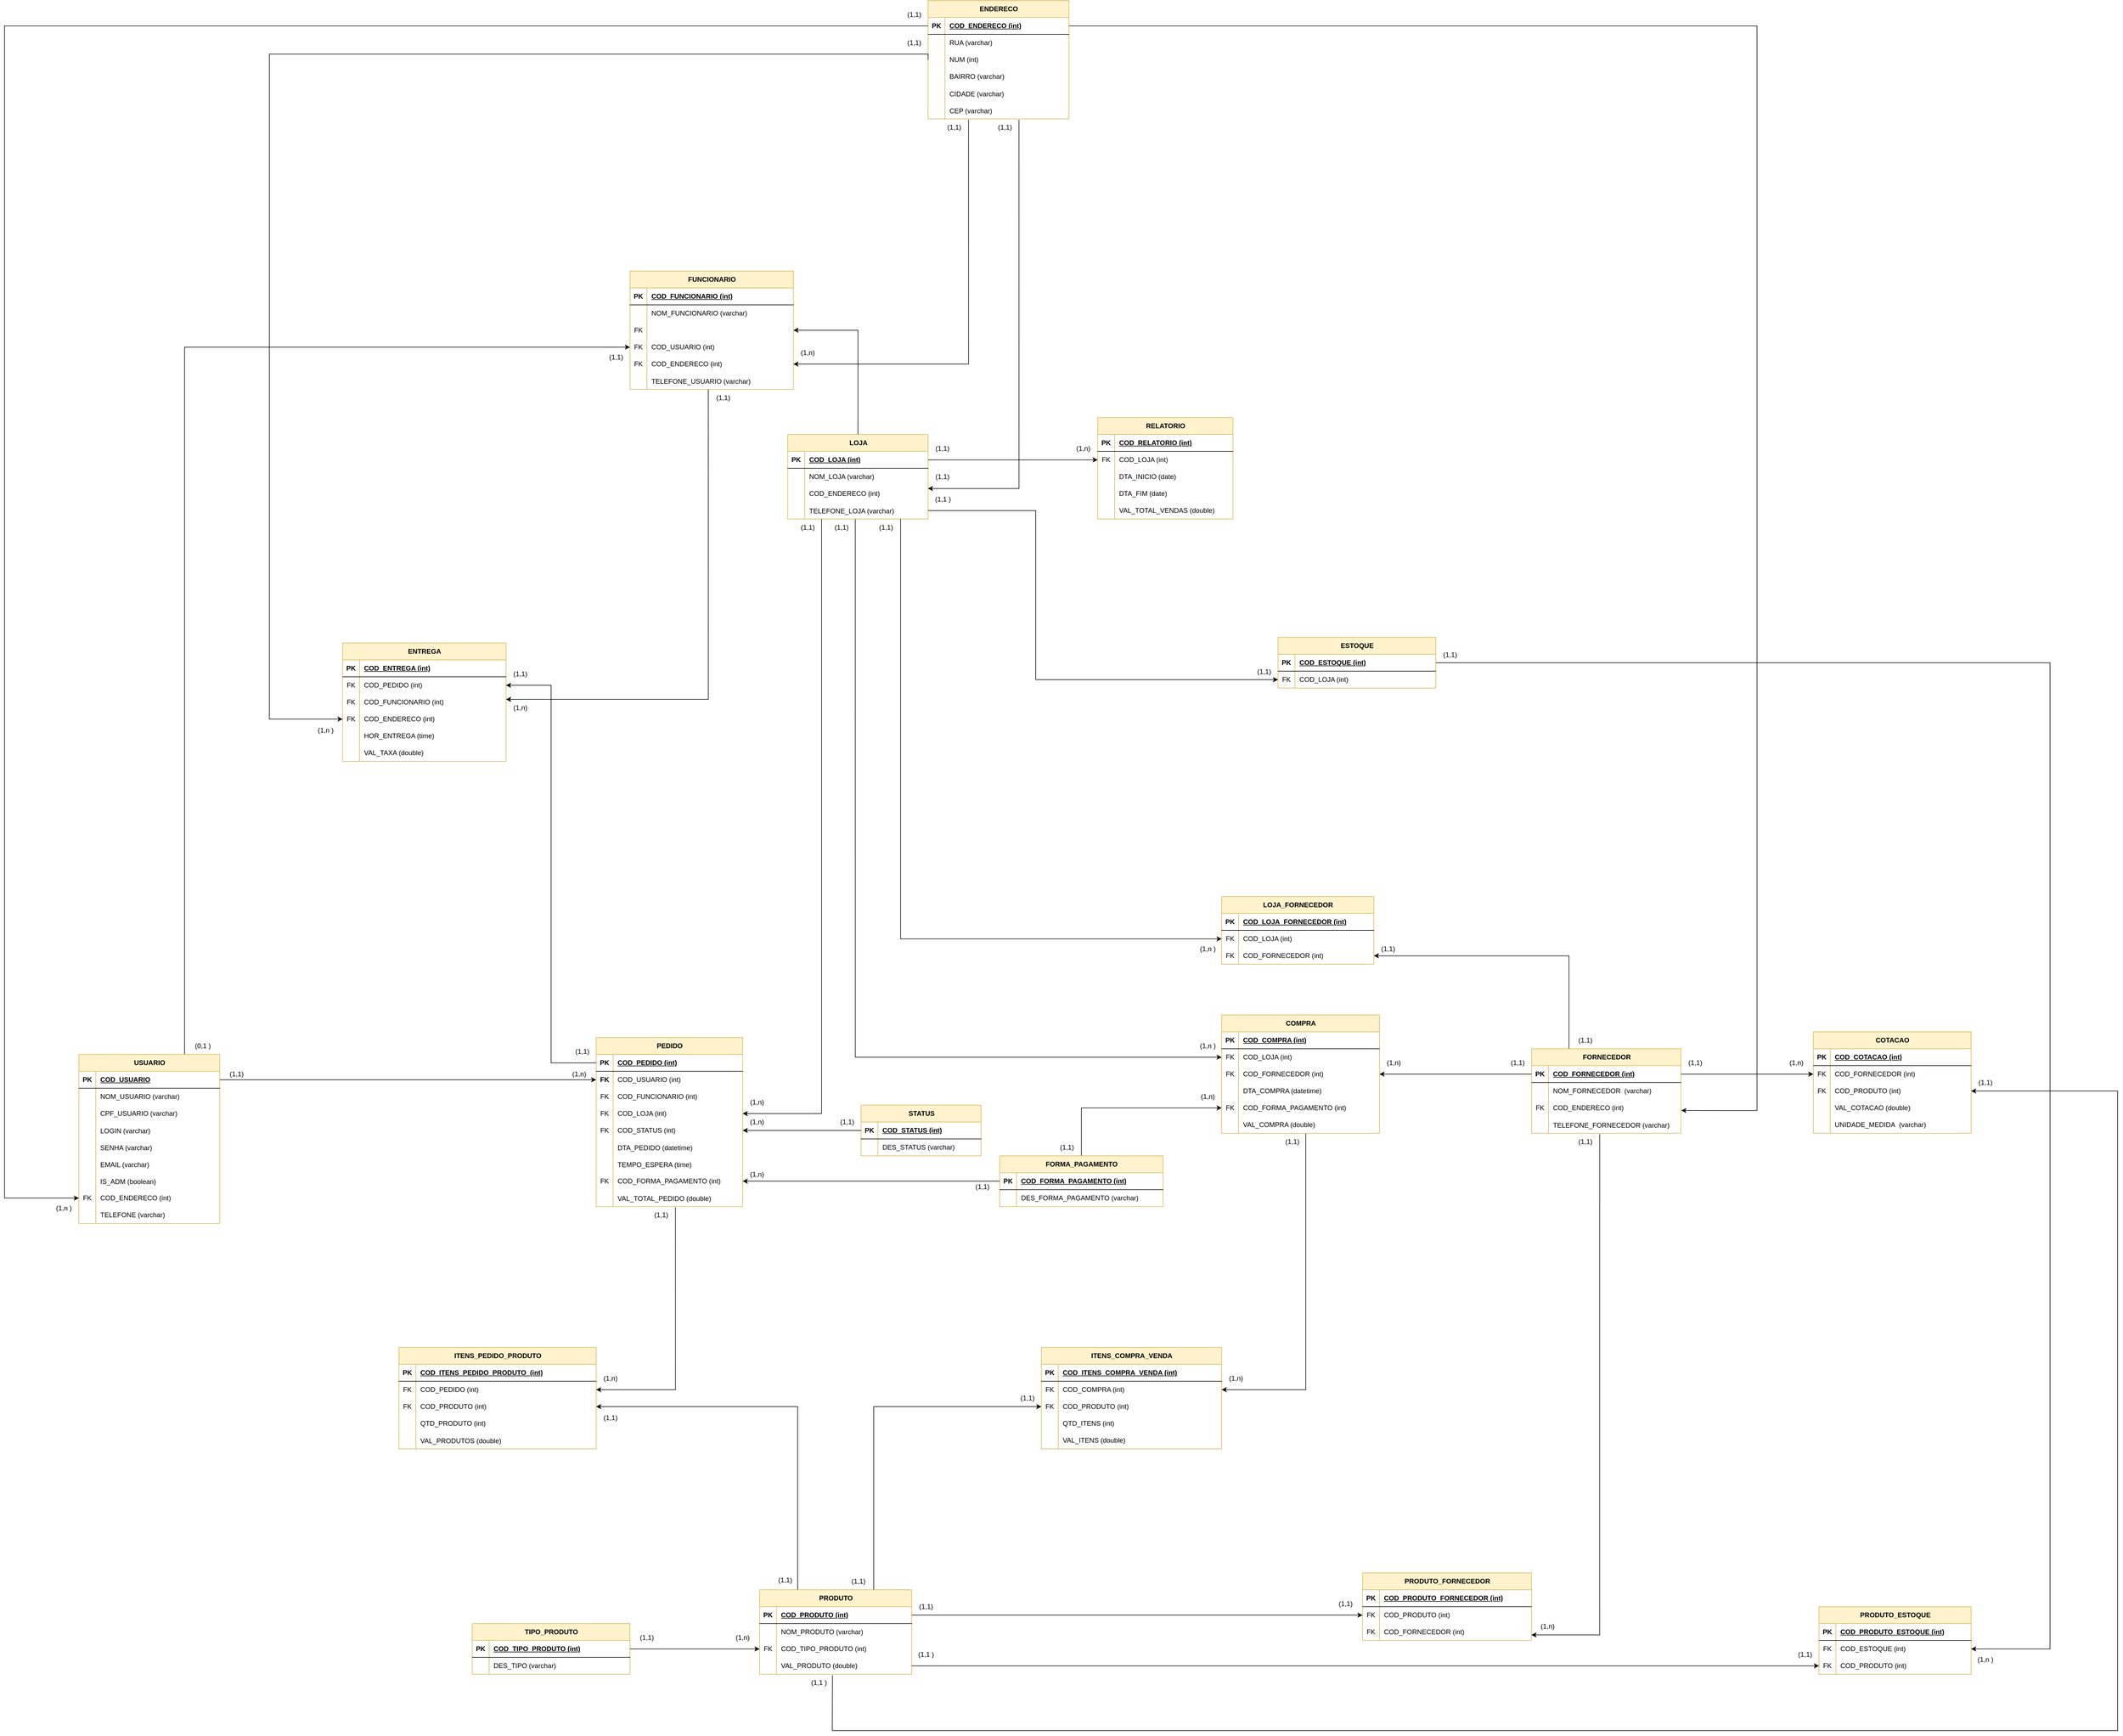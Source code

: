 <mxfile version="22.0.6" type="google">
  <diagram name="Página-1" id="5mW61qxkXpzJpJloAfpf">
    <mxGraphModel grid="1" page="1" gridSize="10" guides="1" tooltips="1" connect="1" arrows="1" fold="1" pageScale="1" pageWidth="827" pageHeight="1169" math="0" shadow="0">
      <root>
        <mxCell id="0" />
        <mxCell id="1" parent="0" />
        <mxCell id="lIlBdNyTLjs6dyiw3win-1" value="PEDIDO" style="shape=table;startSize=30;container=1;collapsible=1;childLayout=tableLayout;fixedRows=1;rowLines=0;fontStyle=1;align=center;resizeLast=1;html=1;fillColor=#fff2cc;strokeColor=#d6b656;" vertex="1" parent="1">
          <mxGeometry x="380" y="50" width="260" height="300" as="geometry" />
        </mxCell>
        <mxCell id="lIlBdNyTLjs6dyiw3win-2" value="" style="shape=tableRow;horizontal=0;startSize=0;swimlaneHead=0;swimlaneBody=0;fillColor=none;collapsible=0;dropTarget=0;points=[[0,0.5],[1,0.5]];portConstraint=eastwest;top=0;left=0;right=0;bottom=1;" vertex="1" parent="lIlBdNyTLjs6dyiw3win-1">
          <mxGeometry y="30" width="260" height="30" as="geometry" />
        </mxCell>
        <mxCell id="lIlBdNyTLjs6dyiw3win-3" value="PK" style="shape=partialRectangle;connectable=0;fillColor=none;top=0;left=0;bottom=0;right=0;fontStyle=1;overflow=hidden;whiteSpace=wrap;html=1;" vertex="1" parent="lIlBdNyTLjs6dyiw3win-2">
          <mxGeometry width="30" height="30" as="geometry">
            <mxRectangle width="30" height="30" as="alternateBounds" />
          </mxGeometry>
        </mxCell>
        <mxCell id="lIlBdNyTLjs6dyiw3win-4" value="COD_PEDIDO (int)" style="shape=partialRectangle;connectable=0;fillColor=none;top=0;left=0;bottom=0;right=0;align=left;spacingLeft=6;fontStyle=5;overflow=hidden;whiteSpace=wrap;html=1;" vertex="1" parent="lIlBdNyTLjs6dyiw3win-2">
          <mxGeometry x="30" width="230" height="30" as="geometry">
            <mxRectangle width="230" height="30" as="alternateBounds" />
          </mxGeometry>
        </mxCell>
        <mxCell id="lIlBdNyTLjs6dyiw3win-5" value="" style="shape=tableRow;horizontal=0;startSize=0;swimlaneHead=0;swimlaneBody=0;fillColor=none;collapsible=0;dropTarget=0;points=[[0,0.5],[1,0.5]];portConstraint=eastwest;top=0;left=0;right=0;bottom=0;" vertex="1" parent="lIlBdNyTLjs6dyiw3win-1">
          <mxGeometry y="60" width="260" height="30" as="geometry" />
        </mxCell>
        <mxCell id="lIlBdNyTLjs6dyiw3win-6" value="&lt;b&gt;FK&lt;/b&gt;" style="shape=partialRectangle;connectable=0;fillColor=none;top=0;left=0;bottom=0;right=0;editable=1;overflow=hidden;whiteSpace=wrap;html=1;" vertex="1" parent="lIlBdNyTLjs6dyiw3win-5">
          <mxGeometry width="30" height="30" as="geometry">
            <mxRectangle width="30" height="30" as="alternateBounds" />
          </mxGeometry>
        </mxCell>
        <mxCell id="lIlBdNyTLjs6dyiw3win-7" value="COD_USUARIO (int)" style="shape=partialRectangle;connectable=0;fillColor=none;top=0;left=0;bottom=0;right=0;align=left;spacingLeft=6;overflow=hidden;whiteSpace=wrap;html=1;" vertex="1" parent="lIlBdNyTLjs6dyiw3win-5">
          <mxGeometry x="30" width="230" height="30" as="geometry">
            <mxRectangle width="230" height="30" as="alternateBounds" />
          </mxGeometry>
        </mxCell>
        <mxCell id="lIlBdNyTLjs6dyiw3win-8" value="" style="shape=tableRow;horizontal=0;startSize=0;swimlaneHead=0;swimlaneBody=0;fillColor=none;collapsible=0;dropTarget=0;points=[[0,0.5],[1,0.5]];portConstraint=eastwest;top=0;left=0;right=0;bottom=0;" vertex="1" parent="lIlBdNyTLjs6dyiw3win-1">
          <mxGeometry y="90" width="260" height="30" as="geometry" />
        </mxCell>
        <mxCell id="lIlBdNyTLjs6dyiw3win-9" value="FK" style="shape=partialRectangle;connectable=0;fillColor=none;top=0;left=0;bottom=0;right=0;editable=1;overflow=hidden;whiteSpace=wrap;html=1;" vertex="1" parent="lIlBdNyTLjs6dyiw3win-8">
          <mxGeometry width="30" height="30" as="geometry">
            <mxRectangle width="30" height="30" as="alternateBounds" />
          </mxGeometry>
        </mxCell>
        <mxCell id="lIlBdNyTLjs6dyiw3win-10" value="COD_FUNCIONARIO (int)" style="shape=partialRectangle;connectable=0;fillColor=none;top=0;left=0;bottom=0;right=0;align=left;spacingLeft=6;overflow=hidden;whiteSpace=wrap;html=1;" vertex="1" parent="lIlBdNyTLjs6dyiw3win-8">
          <mxGeometry x="30" width="230" height="30" as="geometry">
            <mxRectangle width="230" height="30" as="alternateBounds" />
          </mxGeometry>
        </mxCell>
        <mxCell id="lIlBdNyTLjs6dyiw3win-136" value="" style="shape=tableRow;horizontal=0;startSize=0;swimlaneHead=0;swimlaneBody=0;fillColor=none;collapsible=0;dropTarget=0;points=[[0,0.5],[1,0.5]];portConstraint=eastwest;top=0;left=0;right=0;bottom=0;" vertex="1" parent="lIlBdNyTLjs6dyiw3win-1">
          <mxGeometry y="120" width="260" height="30" as="geometry" />
        </mxCell>
        <mxCell id="lIlBdNyTLjs6dyiw3win-137" value="FK" style="shape=partialRectangle;connectable=0;fillColor=none;top=0;left=0;bottom=0;right=0;fontStyle=0;overflow=hidden;whiteSpace=wrap;html=1;" vertex="1" parent="lIlBdNyTLjs6dyiw3win-136">
          <mxGeometry width="30" height="30" as="geometry">
            <mxRectangle width="30" height="30" as="alternateBounds" />
          </mxGeometry>
        </mxCell>
        <mxCell id="lIlBdNyTLjs6dyiw3win-138" value="COD_LOJA (int)" style="shape=partialRectangle;connectable=0;fillColor=none;top=0;left=0;bottom=0;right=0;align=left;spacingLeft=6;fontStyle=0;overflow=hidden;whiteSpace=wrap;html=1;" vertex="1" parent="lIlBdNyTLjs6dyiw3win-136">
          <mxGeometry x="30" width="230" height="30" as="geometry">
            <mxRectangle width="230" height="30" as="alternateBounds" />
          </mxGeometry>
        </mxCell>
        <mxCell id="lIlBdNyTLjs6dyiw3win-11" value="" style="shape=tableRow;horizontal=0;startSize=0;swimlaneHead=0;swimlaneBody=0;fillColor=none;collapsible=0;dropTarget=0;points=[[0,0.5],[1,0.5]];portConstraint=eastwest;top=0;left=0;right=0;bottom=0;" vertex="1" parent="lIlBdNyTLjs6dyiw3win-1">
          <mxGeometry y="150" width="260" height="30" as="geometry" />
        </mxCell>
        <mxCell id="lIlBdNyTLjs6dyiw3win-12" value="FK" style="shape=partialRectangle;connectable=0;fillColor=none;top=0;left=0;bottom=0;right=0;editable=1;overflow=hidden;whiteSpace=wrap;html=1;" vertex="1" parent="lIlBdNyTLjs6dyiw3win-11">
          <mxGeometry width="30" height="30" as="geometry">
            <mxRectangle width="30" height="30" as="alternateBounds" />
          </mxGeometry>
        </mxCell>
        <mxCell id="lIlBdNyTLjs6dyiw3win-13" value="COD_STATUS (int)" style="shape=partialRectangle;connectable=0;fillColor=none;top=0;left=0;bottom=0;right=0;align=left;spacingLeft=6;overflow=hidden;whiteSpace=wrap;html=1;" vertex="1" parent="lIlBdNyTLjs6dyiw3win-11">
          <mxGeometry x="30" width="230" height="30" as="geometry">
            <mxRectangle width="230" height="30" as="alternateBounds" />
          </mxGeometry>
        </mxCell>
        <mxCell id="lIlBdNyTLjs6dyiw3win-14" value="" style="shape=tableRow;horizontal=0;startSize=0;swimlaneHead=0;swimlaneBody=0;fillColor=none;collapsible=0;dropTarget=0;points=[[0,0.5],[1,0.5]];portConstraint=eastwest;top=0;left=0;right=0;bottom=0;" vertex="1" parent="lIlBdNyTLjs6dyiw3win-1">
          <mxGeometry y="180" width="260" height="30" as="geometry" />
        </mxCell>
        <mxCell id="lIlBdNyTLjs6dyiw3win-15" value="" style="shape=partialRectangle;connectable=0;fillColor=none;top=0;left=0;bottom=0;right=0;editable=1;overflow=hidden;" vertex="1" parent="lIlBdNyTLjs6dyiw3win-14">
          <mxGeometry width="30" height="30" as="geometry">
            <mxRectangle width="30" height="30" as="alternateBounds" />
          </mxGeometry>
        </mxCell>
        <mxCell id="lIlBdNyTLjs6dyiw3win-16" value="DTA_PEDIDO (datetime)" style="shape=partialRectangle;connectable=0;fillColor=none;top=0;left=0;bottom=0;right=0;align=left;spacingLeft=6;overflow=hidden;" vertex="1" parent="lIlBdNyTLjs6dyiw3win-14">
          <mxGeometry x="30" width="230" height="30" as="geometry">
            <mxRectangle width="230" height="30" as="alternateBounds" />
          </mxGeometry>
        </mxCell>
        <mxCell id="V0D4ib-KM50TSJoxtoO6-151" value="" style="shape=tableRow;horizontal=0;startSize=0;swimlaneHead=0;swimlaneBody=0;fillColor=none;collapsible=0;dropTarget=0;points=[[0,0.5],[1,0.5]];portConstraint=eastwest;top=0;left=0;right=0;bottom=0;" vertex="1" parent="lIlBdNyTLjs6dyiw3win-1">
          <mxGeometry y="210" width="260" height="30" as="geometry" />
        </mxCell>
        <mxCell id="V0D4ib-KM50TSJoxtoO6-152" value="" style="shape=partialRectangle;connectable=0;fillColor=none;top=0;left=0;bottom=0;right=0;editable=1;overflow=hidden;" vertex="1" parent="V0D4ib-KM50TSJoxtoO6-151">
          <mxGeometry width="30" height="30" as="geometry">
            <mxRectangle width="30" height="30" as="alternateBounds" />
          </mxGeometry>
        </mxCell>
        <mxCell id="V0D4ib-KM50TSJoxtoO6-153" value="TEMPO_ESPERA (time)" style="shape=partialRectangle;connectable=0;fillColor=none;top=0;left=0;bottom=0;right=0;align=left;spacingLeft=6;overflow=hidden;" vertex="1" parent="V0D4ib-KM50TSJoxtoO6-151">
          <mxGeometry x="30" width="230" height="30" as="geometry">
            <mxRectangle width="230" height="30" as="alternateBounds" />
          </mxGeometry>
        </mxCell>
        <mxCell id="lIlBdNyTLjs6dyiw3win-23" value="" style="shape=tableRow;horizontal=0;startSize=0;swimlaneHead=0;swimlaneBody=0;fillColor=none;collapsible=0;dropTarget=0;points=[[0,0.5],[1,0.5]];portConstraint=eastwest;top=0;left=0;right=0;bottom=0;" vertex="1" parent="lIlBdNyTLjs6dyiw3win-1">
          <mxGeometry y="240" width="260" height="30" as="geometry" />
        </mxCell>
        <mxCell id="lIlBdNyTLjs6dyiw3win-24" value="FK" style="shape=partialRectangle;connectable=0;fillColor=none;top=0;left=0;bottom=0;right=0;fontStyle=0;overflow=hidden;whiteSpace=wrap;html=1;" vertex="1" parent="lIlBdNyTLjs6dyiw3win-23">
          <mxGeometry width="30" height="30" as="geometry">
            <mxRectangle width="30" height="30" as="alternateBounds" />
          </mxGeometry>
        </mxCell>
        <mxCell id="lIlBdNyTLjs6dyiw3win-25" value="COD_FORMA_PAGAMENTO (int)" style="shape=partialRectangle;connectable=0;fillColor=none;top=0;left=0;bottom=0;right=0;align=left;spacingLeft=6;fontStyle=0;overflow=hidden;whiteSpace=wrap;html=1;" vertex="1" parent="lIlBdNyTLjs6dyiw3win-23">
          <mxGeometry x="30" width="230" height="30" as="geometry">
            <mxRectangle width="230" height="30" as="alternateBounds" />
          </mxGeometry>
        </mxCell>
        <mxCell id="lIlBdNyTLjs6dyiw3win-20" value="" style="shape=tableRow;horizontal=0;startSize=0;swimlaneHead=0;swimlaneBody=0;fillColor=none;collapsible=0;dropTarget=0;points=[[0,0.5],[1,0.5]];portConstraint=eastwest;top=0;left=0;right=0;bottom=0;" vertex="1" parent="lIlBdNyTLjs6dyiw3win-1">
          <mxGeometry y="270" width="260" height="30" as="geometry" />
        </mxCell>
        <mxCell id="lIlBdNyTLjs6dyiw3win-21" value="" style="shape=partialRectangle;connectable=0;fillColor=none;top=0;left=0;bottom=0;right=0;editable=1;overflow=hidden;" vertex="1" parent="lIlBdNyTLjs6dyiw3win-20">
          <mxGeometry width="30" height="30" as="geometry">
            <mxRectangle width="30" height="30" as="alternateBounds" />
          </mxGeometry>
        </mxCell>
        <mxCell id="lIlBdNyTLjs6dyiw3win-22" value="VAL_TOTAL_PEDIDO (double)" style="shape=partialRectangle;connectable=0;fillColor=none;top=0;left=0;bottom=0;right=0;align=left;spacingLeft=6;overflow=hidden;" vertex="1" parent="lIlBdNyTLjs6dyiw3win-20">
          <mxGeometry x="30" width="230" height="30" as="geometry">
            <mxRectangle width="230" height="30" as="alternateBounds" />
          </mxGeometry>
        </mxCell>
        <mxCell id="V0D4ib-KM50TSJoxtoO6-166" style="edgeStyle=orthogonalEdgeStyle;rounded=0;orthogonalLoop=1;jettySize=auto;html=1;exitX=0.75;exitY=0;exitDx=0;exitDy=0;entryX=0;entryY=0.5;entryDx=0;entryDy=0;" edge="1" parent="1" source="lIlBdNyTLjs6dyiw3win-26" target="lIlBdNyTLjs6dyiw3win-213">
          <mxGeometry relative="1" as="geometry" />
        </mxCell>
        <mxCell id="lIlBdNyTLjs6dyiw3win-26" value="USUARIO" style="shape=table;startSize=30;container=1;collapsible=1;childLayout=tableLayout;fixedRows=1;rowLines=0;fontStyle=1;align=center;resizeLast=1;html=1;fillColor=#fff2cc;strokeColor=#d6b656;" vertex="1" parent="1">
          <mxGeometry x="-538" y="80" width="250" height="300" as="geometry" />
        </mxCell>
        <mxCell id="lIlBdNyTLjs6dyiw3win-27" value="" style="shape=tableRow;horizontal=0;startSize=0;swimlaneHead=0;swimlaneBody=0;fillColor=none;collapsible=0;dropTarget=0;points=[[0,0.5],[1,0.5]];portConstraint=eastwest;top=0;left=0;right=0;bottom=1;" vertex="1" parent="lIlBdNyTLjs6dyiw3win-26">
          <mxGeometry y="30" width="250" height="30" as="geometry" />
        </mxCell>
        <mxCell id="lIlBdNyTLjs6dyiw3win-28" value="PK" style="shape=partialRectangle;connectable=0;fillColor=none;top=0;left=0;bottom=0;right=0;fontStyle=1;overflow=hidden;whiteSpace=wrap;html=1;" vertex="1" parent="lIlBdNyTLjs6dyiw3win-27">
          <mxGeometry width="30" height="30" as="geometry">
            <mxRectangle width="30" height="30" as="alternateBounds" />
          </mxGeometry>
        </mxCell>
        <mxCell id="lIlBdNyTLjs6dyiw3win-29" value="COD_USUARIO" style="shape=partialRectangle;connectable=0;fillColor=none;top=0;left=0;bottom=0;right=0;align=left;spacingLeft=6;fontStyle=5;overflow=hidden;whiteSpace=wrap;html=1;" vertex="1" parent="lIlBdNyTLjs6dyiw3win-27">
          <mxGeometry x="30" width="220" height="30" as="geometry">
            <mxRectangle width="220" height="30" as="alternateBounds" />
          </mxGeometry>
        </mxCell>
        <mxCell id="lIlBdNyTLjs6dyiw3win-30" value="" style="shape=tableRow;horizontal=0;startSize=0;swimlaneHead=0;swimlaneBody=0;fillColor=none;collapsible=0;dropTarget=0;points=[[0,0.5],[1,0.5]];portConstraint=eastwest;top=0;left=0;right=0;bottom=0;" vertex="1" parent="lIlBdNyTLjs6dyiw3win-26">
          <mxGeometry y="60" width="250" height="30" as="geometry" />
        </mxCell>
        <mxCell id="lIlBdNyTLjs6dyiw3win-31" value="" style="shape=partialRectangle;connectable=0;fillColor=none;top=0;left=0;bottom=0;right=0;editable=1;overflow=hidden;whiteSpace=wrap;html=1;" vertex="1" parent="lIlBdNyTLjs6dyiw3win-30">
          <mxGeometry width="30" height="30" as="geometry">
            <mxRectangle width="30" height="30" as="alternateBounds" />
          </mxGeometry>
        </mxCell>
        <mxCell id="lIlBdNyTLjs6dyiw3win-32" value="NOM_USUARIO (varchar)" style="shape=partialRectangle;connectable=0;fillColor=none;top=0;left=0;bottom=0;right=0;align=left;spacingLeft=6;overflow=hidden;whiteSpace=wrap;html=1;" vertex="1" parent="lIlBdNyTLjs6dyiw3win-30">
          <mxGeometry x="30" width="220" height="30" as="geometry">
            <mxRectangle width="220" height="30" as="alternateBounds" />
          </mxGeometry>
        </mxCell>
        <mxCell id="lIlBdNyTLjs6dyiw3win-33" value="" style="shape=tableRow;horizontal=0;startSize=0;swimlaneHead=0;swimlaneBody=0;fillColor=none;collapsible=0;dropTarget=0;points=[[0,0.5],[1,0.5]];portConstraint=eastwest;top=0;left=0;right=0;bottom=0;" vertex="1" parent="lIlBdNyTLjs6dyiw3win-26">
          <mxGeometry y="90" width="250" height="30" as="geometry" />
        </mxCell>
        <mxCell id="lIlBdNyTLjs6dyiw3win-34" value="" style="shape=partialRectangle;connectable=0;fillColor=none;top=0;left=0;bottom=0;right=0;editable=1;overflow=hidden;whiteSpace=wrap;html=1;" vertex="1" parent="lIlBdNyTLjs6dyiw3win-33">
          <mxGeometry width="30" height="30" as="geometry">
            <mxRectangle width="30" height="30" as="alternateBounds" />
          </mxGeometry>
        </mxCell>
        <mxCell id="lIlBdNyTLjs6dyiw3win-35" value="CPF_USUARIO (varchar)" style="shape=partialRectangle;connectable=0;fillColor=none;top=0;left=0;bottom=0;right=0;align=left;spacingLeft=6;overflow=hidden;whiteSpace=wrap;html=1;" vertex="1" parent="lIlBdNyTLjs6dyiw3win-33">
          <mxGeometry x="30" width="220" height="30" as="geometry">
            <mxRectangle width="220" height="30" as="alternateBounds" />
          </mxGeometry>
        </mxCell>
        <mxCell id="lIlBdNyTLjs6dyiw3win-39" value="" style="shape=tableRow;horizontal=0;startSize=0;swimlaneHead=0;swimlaneBody=0;fillColor=none;collapsible=0;dropTarget=0;points=[[0,0.5],[1,0.5]];portConstraint=eastwest;top=0;left=0;right=0;bottom=0;" vertex="1" parent="lIlBdNyTLjs6dyiw3win-26">
          <mxGeometry y="120" width="250" height="30" as="geometry" />
        </mxCell>
        <mxCell id="lIlBdNyTLjs6dyiw3win-40" value="" style="shape=partialRectangle;connectable=0;fillColor=none;top=0;left=0;bottom=0;right=0;editable=1;overflow=hidden;" vertex="1" parent="lIlBdNyTLjs6dyiw3win-39">
          <mxGeometry width="30" height="30" as="geometry">
            <mxRectangle width="30" height="30" as="alternateBounds" />
          </mxGeometry>
        </mxCell>
        <mxCell id="lIlBdNyTLjs6dyiw3win-41" value="LOGIN (varchar)" style="shape=partialRectangle;connectable=0;fillColor=none;top=0;left=0;bottom=0;right=0;align=left;spacingLeft=6;overflow=hidden;" vertex="1" parent="lIlBdNyTLjs6dyiw3win-39">
          <mxGeometry x="30" width="220" height="30" as="geometry">
            <mxRectangle width="220" height="30" as="alternateBounds" />
          </mxGeometry>
        </mxCell>
        <mxCell id="lIlBdNyTLjs6dyiw3win-42" value="" style="shape=tableRow;horizontal=0;startSize=0;swimlaneHead=0;swimlaneBody=0;fillColor=none;collapsible=0;dropTarget=0;points=[[0,0.5],[1,0.5]];portConstraint=eastwest;top=0;left=0;right=0;bottom=0;" vertex="1" parent="lIlBdNyTLjs6dyiw3win-26">
          <mxGeometry y="150" width="250" height="30" as="geometry" />
        </mxCell>
        <mxCell id="lIlBdNyTLjs6dyiw3win-43" value="" style="shape=partialRectangle;connectable=0;fillColor=none;top=0;left=0;bottom=0;right=0;editable=1;overflow=hidden;" vertex="1" parent="lIlBdNyTLjs6dyiw3win-42">
          <mxGeometry width="30" height="30" as="geometry">
            <mxRectangle width="30" height="30" as="alternateBounds" />
          </mxGeometry>
        </mxCell>
        <mxCell id="lIlBdNyTLjs6dyiw3win-44" value="SENHA (varchar)" style="shape=partialRectangle;connectable=0;fillColor=none;top=0;left=0;bottom=0;right=0;align=left;spacingLeft=6;overflow=hidden;" vertex="1" parent="lIlBdNyTLjs6dyiw3win-42">
          <mxGeometry x="30" width="220" height="30" as="geometry">
            <mxRectangle width="220" height="30" as="alternateBounds" />
          </mxGeometry>
        </mxCell>
        <mxCell id="lIlBdNyTLjs6dyiw3win-48" value="" style="shape=tableRow;horizontal=0;startSize=0;swimlaneHead=0;swimlaneBody=0;fillColor=none;collapsible=0;dropTarget=0;points=[[0,0.5],[1,0.5]];portConstraint=eastwest;top=0;left=0;right=0;bottom=0;" vertex="1" parent="lIlBdNyTLjs6dyiw3win-26">
          <mxGeometry y="180" width="250" height="30" as="geometry" />
        </mxCell>
        <mxCell id="lIlBdNyTLjs6dyiw3win-49" value="" style="shape=partialRectangle;connectable=0;fillColor=none;top=0;left=0;bottom=0;right=0;editable=1;overflow=hidden;" vertex="1" parent="lIlBdNyTLjs6dyiw3win-48">
          <mxGeometry width="30" height="30" as="geometry">
            <mxRectangle width="30" height="30" as="alternateBounds" />
          </mxGeometry>
        </mxCell>
        <mxCell id="lIlBdNyTLjs6dyiw3win-50" value="EMAIL (varchar)" style="shape=partialRectangle;connectable=0;fillColor=none;top=0;left=0;bottom=0;right=0;align=left;spacingLeft=6;overflow=hidden;" vertex="1" parent="lIlBdNyTLjs6dyiw3win-48">
          <mxGeometry x="30" width="220" height="30" as="geometry">
            <mxRectangle width="220" height="30" as="alternateBounds" />
          </mxGeometry>
        </mxCell>
        <mxCell id="lIlBdNyTLjs6dyiw3win-45" value="" style="shape=tableRow;horizontal=0;startSize=0;swimlaneHead=0;swimlaneBody=0;fillColor=none;collapsible=0;dropTarget=0;points=[[0,0.5],[1,0.5]];portConstraint=eastwest;top=0;left=0;right=0;bottom=0;" vertex="1" parent="lIlBdNyTLjs6dyiw3win-26">
          <mxGeometry y="210" width="250" height="30" as="geometry" />
        </mxCell>
        <mxCell id="lIlBdNyTLjs6dyiw3win-46" value="" style="shape=partialRectangle;connectable=0;fillColor=none;top=0;left=0;bottom=0;right=0;editable=1;overflow=hidden;" vertex="1" parent="lIlBdNyTLjs6dyiw3win-45">
          <mxGeometry width="30" height="30" as="geometry">
            <mxRectangle width="30" height="30" as="alternateBounds" />
          </mxGeometry>
        </mxCell>
        <mxCell id="lIlBdNyTLjs6dyiw3win-47" value="IS_ADM (boolean)" style="shape=partialRectangle;connectable=0;fillColor=none;top=0;left=0;bottom=0;right=0;align=left;spacingLeft=6;overflow=hidden;" vertex="1" parent="lIlBdNyTLjs6dyiw3win-45">
          <mxGeometry x="30" width="220" height="30" as="geometry">
            <mxRectangle width="220" height="30" as="alternateBounds" />
          </mxGeometry>
        </mxCell>
        <mxCell id="lIlBdNyTLjs6dyiw3win-54" value="" style="shape=tableRow;horizontal=0;startSize=0;swimlaneHead=0;swimlaneBody=0;fillColor=none;collapsible=0;dropTarget=0;points=[[0,0.5],[1,0.5]];portConstraint=eastwest;top=0;left=0;right=0;bottom=0;" vertex="1" parent="lIlBdNyTLjs6dyiw3win-26">
          <mxGeometry y="240" width="250" height="30" as="geometry" />
        </mxCell>
        <mxCell id="lIlBdNyTLjs6dyiw3win-55" value="FK" style="shape=partialRectangle;connectable=0;fillColor=none;top=0;left=0;bottom=0;right=0;fontStyle=0;overflow=hidden;whiteSpace=wrap;html=1;" vertex="1" parent="lIlBdNyTLjs6dyiw3win-54">
          <mxGeometry width="30" height="30" as="geometry">
            <mxRectangle width="30" height="30" as="alternateBounds" />
          </mxGeometry>
        </mxCell>
        <mxCell id="lIlBdNyTLjs6dyiw3win-56" value="COD_ENDERECO (int)" style="shape=partialRectangle;connectable=0;fillColor=none;top=0;left=0;bottom=0;right=0;align=left;spacingLeft=6;fontStyle=0;overflow=hidden;whiteSpace=wrap;html=1;" vertex="1" parent="lIlBdNyTLjs6dyiw3win-54">
          <mxGeometry x="30" width="220" height="30" as="geometry">
            <mxRectangle width="220" height="30" as="alternateBounds" />
          </mxGeometry>
        </mxCell>
        <mxCell id="lIlBdNyTLjs6dyiw3win-36" value="" style="shape=tableRow;horizontal=0;startSize=0;swimlaneHead=0;swimlaneBody=0;fillColor=none;collapsible=0;dropTarget=0;points=[[0,0.5],[1,0.5]];portConstraint=eastwest;top=0;left=0;right=0;bottom=0;" vertex="1" parent="lIlBdNyTLjs6dyiw3win-26">
          <mxGeometry y="270" width="250" height="30" as="geometry" />
        </mxCell>
        <mxCell id="lIlBdNyTLjs6dyiw3win-37" value="" style="shape=partialRectangle;connectable=0;fillColor=none;top=0;left=0;bottom=0;right=0;editable=1;overflow=hidden;whiteSpace=wrap;html=1;" vertex="1" parent="lIlBdNyTLjs6dyiw3win-36">
          <mxGeometry width="30" height="30" as="geometry">
            <mxRectangle width="30" height="30" as="alternateBounds" />
          </mxGeometry>
        </mxCell>
        <mxCell id="lIlBdNyTLjs6dyiw3win-38" value="TELEFONE (varchar)" style="shape=partialRectangle;connectable=0;fillColor=none;top=0;left=0;bottom=0;right=0;align=left;spacingLeft=6;overflow=hidden;whiteSpace=wrap;html=1;" vertex="1" parent="lIlBdNyTLjs6dyiw3win-36">
          <mxGeometry x="30" width="220" height="30" as="geometry">
            <mxRectangle width="220" height="30" as="alternateBounds" />
          </mxGeometry>
        </mxCell>
        <mxCell id="lIlBdNyTLjs6dyiw3win-61" value="ITENS_PEDIDO_PRODUTO" style="shape=table;startSize=30;container=1;collapsible=1;childLayout=tableLayout;fixedRows=1;rowLines=0;fontStyle=1;align=center;resizeLast=1;html=1;fillColor=#fff2cc;strokeColor=#d6b656;" vertex="1" parent="1">
          <mxGeometry x="30" y="600" width="350" height="180" as="geometry" />
        </mxCell>
        <mxCell id="lIlBdNyTLjs6dyiw3win-62" value="" style="shape=tableRow;horizontal=0;startSize=0;swimlaneHead=0;swimlaneBody=0;fillColor=none;collapsible=0;dropTarget=0;points=[[0,0.5],[1,0.5]];portConstraint=eastwest;top=0;left=0;right=0;bottom=1;" vertex="1" parent="lIlBdNyTLjs6dyiw3win-61">
          <mxGeometry y="30" width="350" height="30" as="geometry" />
        </mxCell>
        <mxCell id="lIlBdNyTLjs6dyiw3win-63" value="PK" style="shape=partialRectangle;connectable=0;fillColor=none;top=0;left=0;bottom=0;right=0;fontStyle=1;overflow=hidden;whiteSpace=wrap;html=1;" vertex="1" parent="lIlBdNyTLjs6dyiw3win-62">
          <mxGeometry width="30" height="30" as="geometry">
            <mxRectangle width="30" height="30" as="alternateBounds" />
          </mxGeometry>
        </mxCell>
        <mxCell id="lIlBdNyTLjs6dyiw3win-64" value="COD_ITENS_PEDIDO_PRODUTO&amp;nbsp; (int)" style="shape=partialRectangle;connectable=0;fillColor=none;top=0;left=0;bottom=0;right=0;align=left;spacingLeft=6;fontStyle=5;overflow=hidden;whiteSpace=wrap;html=1;" vertex="1" parent="lIlBdNyTLjs6dyiw3win-62">
          <mxGeometry x="30" width="320" height="30" as="geometry">
            <mxRectangle width="320" height="30" as="alternateBounds" />
          </mxGeometry>
        </mxCell>
        <mxCell id="lIlBdNyTLjs6dyiw3win-74" value="" style="shape=tableRow;horizontal=0;startSize=0;swimlaneHead=0;swimlaneBody=0;fillColor=none;collapsible=0;dropTarget=0;points=[[0,0.5],[1,0.5]];portConstraint=eastwest;top=0;left=0;right=0;bottom=0;" vertex="1" parent="lIlBdNyTLjs6dyiw3win-61">
          <mxGeometry y="60" width="350" height="30" as="geometry" />
        </mxCell>
        <mxCell id="lIlBdNyTLjs6dyiw3win-75" value="FK" style="shape=partialRectangle;connectable=0;fillColor=none;top=0;left=0;bottom=0;right=0;fontStyle=0;overflow=hidden;whiteSpace=wrap;html=1;" vertex="1" parent="lIlBdNyTLjs6dyiw3win-74">
          <mxGeometry width="30" height="30" as="geometry">
            <mxRectangle width="30" height="30" as="alternateBounds" />
          </mxGeometry>
        </mxCell>
        <mxCell id="lIlBdNyTLjs6dyiw3win-76" value="COD_PEDIDO (int)" style="shape=partialRectangle;connectable=0;fillColor=none;top=0;left=0;bottom=0;right=0;align=left;spacingLeft=6;fontStyle=0;overflow=hidden;whiteSpace=wrap;html=1;" vertex="1" parent="lIlBdNyTLjs6dyiw3win-74">
          <mxGeometry x="30" width="320" height="30" as="geometry">
            <mxRectangle width="320" height="30" as="alternateBounds" />
          </mxGeometry>
        </mxCell>
        <mxCell id="lIlBdNyTLjs6dyiw3win-77" value="" style="shape=tableRow;horizontal=0;startSize=0;swimlaneHead=0;swimlaneBody=0;fillColor=none;collapsible=0;dropTarget=0;points=[[0,0.5],[1,0.5]];portConstraint=eastwest;top=0;left=0;right=0;bottom=0;" vertex="1" parent="lIlBdNyTLjs6dyiw3win-61">
          <mxGeometry y="90" width="350" height="30" as="geometry" />
        </mxCell>
        <mxCell id="lIlBdNyTLjs6dyiw3win-78" value="FK" style="shape=partialRectangle;connectable=0;fillColor=none;top=0;left=0;bottom=0;right=0;fontStyle=0;overflow=hidden;whiteSpace=wrap;html=1;" vertex="1" parent="lIlBdNyTLjs6dyiw3win-77">
          <mxGeometry width="30" height="30" as="geometry">
            <mxRectangle width="30" height="30" as="alternateBounds" />
          </mxGeometry>
        </mxCell>
        <mxCell id="lIlBdNyTLjs6dyiw3win-79" value="COD_PRODUTO (int)" style="shape=partialRectangle;connectable=0;fillColor=none;top=0;left=0;bottom=0;right=0;align=left;spacingLeft=6;fontStyle=0;overflow=hidden;whiteSpace=wrap;html=1;" vertex="1" parent="lIlBdNyTLjs6dyiw3win-77">
          <mxGeometry x="30" width="320" height="30" as="geometry">
            <mxRectangle width="320" height="30" as="alternateBounds" />
          </mxGeometry>
        </mxCell>
        <mxCell id="lIlBdNyTLjs6dyiw3win-65" value="" style="shape=tableRow;horizontal=0;startSize=0;swimlaneHead=0;swimlaneBody=0;fillColor=none;collapsible=0;dropTarget=0;points=[[0,0.5],[1,0.5]];portConstraint=eastwest;top=0;left=0;right=0;bottom=0;" vertex="1" parent="lIlBdNyTLjs6dyiw3win-61">
          <mxGeometry y="120" width="350" height="30" as="geometry" />
        </mxCell>
        <mxCell id="lIlBdNyTLjs6dyiw3win-66" value="" style="shape=partialRectangle;connectable=0;fillColor=none;top=0;left=0;bottom=0;right=0;editable=1;overflow=hidden;whiteSpace=wrap;html=1;" vertex="1" parent="lIlBdNyTLjs6dyiw3win-65">
          <mxGeometry width="30" height="30" as="geometry">
            <mxRectangle width="30" height="30" as="alternateBounds" />
          </mxGeometry>
        </mxCell>
        <mxCell id="lIlBdNyTLjs6dyiw3win-67" value="QTD_PRODUTO (int)" style="shape=partialRectangle;connectable=0;fillColor=none;top=0;left=0;bottom=0;right=0;align=left;spacingLeft=6;overflow=hidden;whiteSpace=wrap;html=1;" vertex="1" parent="lIlBdNyTLjs6dyiw3win-65">
          <mxGeometry x="30" width="320" height="30" as="geometry">
            <mxRectangle width="320" height="30" as="alternateBounds" />
          </mxGeometry>
        </mxCell>
        <mxCell id="lIlBdNyTLjs6dyiw3win-80" value="" style="shape=tableRow;horizontal=0;startSize=0;swimlaneHead=0;swimlaneBody=0;fillColor=none;collapsible=0;dropTarget=0;points=[[0,0.5],[1,0.5]];portConstraint=eastwest;top=0;left=0;right=0;bottom=0;" vertex="1" parent="lIlBdNyTLjs6dyiw3win-61">
          <mxGeometry y="150" width="350" height="30" as="geometry" />
        </mxCell>
        <mxCell id="lIlBdNyTLjs6dyiw3win-81" value="" style="shape=partialRectangle;connectable=0;fillColor=none;top=0;left=0;bottom=0;right=0;editable=1;overflow=hidden;" vertex="1" parent="lIlBdNyTLjs6dyiw3win-80">
          <mxGeometry width="30" height="30" as="geometry">
            <mxRectangle width="30" height="30" as="alternateBounds" />
          </mxGeometry>
        </mxCell>
        <mxCell id="lIlBdNyTLjs6dyiw3win-82" value="VAL_PRODUTOS (double)" style="shape=partialRectangle;connectable=0;fillColor=none;top=0;left=0;bottom=0;right=0;align=left;spacingLeft=6;overflow=hidden;" vertex="1" parent="lIlBdNyTLjs6dyiw3win-80">
          <mxGeometry x="30" width="320" height="30" as="geometry">
            <mxRectangle width="320" height="30" as="alternateBounds" />
          </mxGeometry>
        </mxCell>
        <mxCell id="V0D4ib-KM50TSJoxtoO6-183" style="edgeStyle=orthogonalEdgeStyle;rounded=0;orthogonalLoop=1;jettySize=auto;html=1;exitX=0.25;exitY=0;exitDx=0;exitDy=0;entryX=1;entryY=0.5;entryDx=0;entryDy=0;" edge="1" parent="1" source="lIlBdNyTLjs6dyiw3win-83" target="lIlBdNyTLjs6dyiw3win-77">
          <mxGeometry relative="1" as="geometry" />
        </mxCell>
        <mxCell id="V0D4ib-KM50TSJoxtoO6-184" style="edgeStyle=orthogonalEdgeStyle;rounded=0;orthogonalLoop=1;jettySize=auto;html=1;exitX=0.75;exitY=0;exitDx=0;exitDy=0;entryX=0;entryY=0.5;entryDx=0;entryDy=0;" edge="1" parent="1" source="lIlBdNyTLjs6dyiw3win-83" target="V0D4ib-KM50TSJoxtoO6-66">
          <mxGeometry relative="1" as="geometry" />
        </mxCell>
        <mxCell id="lIlBdNyTLjs6dyiw3win-83" value="PRODUTO" style="shape=table;startSize=30;container=1;collapsible=1;childLayout=tableLayout;fixedRows=1;rowLines=0;fontStyle=1;align=center;resizeLast=1;html=1;fillColor=#fff2cc;strokeColor=#d6b656;" vertex="1" parent="1">
          <mxGeometry x="670" y="1030" width="270" height="150" as="geometry" />
        </mxCell>
        <mxCell id="lIlBdNyTLjs6dyiw3win-84" value="" style="shape=tableRow;horizontal=0;startSize=0;swimlaneHead=0;swimlaneBody=0;fillColor=none;collapsible=0;dropTarget=0;points=[[0,0.5],[1,0.5]];portConstraint=eastwest;top=0;left=0;right=0;bottom=1;" vertex="1" parent="lIlBdNyTLjs6dyiw3win-83">
          <mxGeometry y="30" width="270" height="30" as="geometry" />
        </mxCell>
        <mxCell id="lIlBdNyTLjs6dyiw3win-85" value="PK" style="shape=partialRectangle;connectable=0;fillColor=none;top=0;left=0;bottom=0;right=0;fontStyle=1;overflow=hidden;whiteSpace=wrap;html=1;" vertex="1" parent="lIlBdNyTLjs6dyiw3win-84">
          <mxGeometry width="30" height="30" as="geometry">
            <mxRectangle width="30" height="30" as="alternateBounds" />
          </mxGeometry>
        </mxCell>
        <mxCell id="lIlBdNyTLjs6dyiw3win-86" value="COD_PRODUTO (int)" style="shape=partialRectangle;connectable=0;fillColor=none;top=0;left=0;bottom=0;right=0;align=left;spacingLeft=6;fontStyle=5;overflow=hidden;whiteSpace=wrap;html=1;" vertex="1" parent="lIlBdNyTLjs6dyiw3win-84">
          <mxGeometry x="30" width="240" height="30" as="geometry">
            <mxRectangle width="240" height="30" as="alternateBounds" />
          </mxGeometry>
        </mxCell>
        <mxCell id="lIlBdNyTLjs6dyiw3win-87" value="" style="shape=tableRow;horizontal=0;startSize=0;swimlaneHead=0;swimlaneBody=0;fillColor=none;collapsible=0;dropTarget=0;points=[[0,0.5],[1,0.5]];portConstraint=eastwest;top=0;left=0;right=0;bottom=0;" vertex="1" parent="lIlBdNyTLjs6dyiw3win-83">
          <mxGeometry y="60" width="270" height="30" as="geometry" />
        </mxCell>
        <mxCell id="lIlBdNyTLjs6dyiw3win-88" value="" style="shape=partialRectangle;connectable=0;fillColor=none;top=0;left=0;bottom=0;right=0;editable=1;overflow=hidden;whiteSpace=wrap;html=1;" vertex="1" parent="lIlBdNyTLjs6dyiw3win-87">
          <mxGeometry width="30" height="30" as="geometry">
            <mxRectangle width="30" height="30" as="alternateBounds" />
          </mxGeometry>
        </mxCell>
        <mxCell id="lIlBdNyTLjs6dyiw3win-89" value="NOM_PRODUTO (varchar)" style="shape=partialRectangle;connectable=0;fillColor=none;top=0;left=0;bottom=0;right=0;align=left;spacingLeft=6;overflow=hidden;whiteSpace=wrap;html=1;" vertex="1" parent="lIlBdNyTLjs6dyiw3win-87">
          <mxGeometry x="30" width="240" height="30" as="geometry">
            <mxRectangle width="240" height="30" as="alternateBounds" />
          </mxGeometry>
        </mxCell>
        <mxCell id="lIlBdNyTLjs6dyiw3win-96" value="" style="shape=tableRow;horizontal=0;startSize=0;swimlaneHead=0;swimlaneBody=0;fillColor=none;collapsible=0;dropTarget=0;points=[[0,0.5],[1,0.5]];portConstraint=eastwest;top=0;left=0;right=0;bottom=0;" vertex="1" parent="lIlBdNyTLjs6dyiw3win-83">
          <mxGeometry y="90" width="270" height="30" as="geometry" />
        </mxCell>
        <mxCell id="lIlBdNyTLjs6dyiw3win-97" value="FK" style="shape=partialRectangle;connectable=0;fillColor=none;top=0;left=0;bottom=0;right=0;fontStyle=0;overflow=hidden;whiteSpace=wrap;html=1;" vertex="1" parent="lIlBdNyTLjs6dyiw3win-96">
          <mxGeometry width="30" height="30" as="geometry">
            <mxRectangle width="30" height="30" as="alternateBounds" />
          </mxGeometry>
        </mxCell>
        <mxCell id="lIlBdNyTLjs6dyiw3win-98" value="COD_TIPO_PRODUTO (int)&lt;span style=&quot;white-space: pre;&quot;&gt;&#x9;&lt;/span&gt;" style="shape=partialRectangle;connectable=0;fillColor=none;top=0;left=0;bottom=0;right=0;align=left;spacingLeft=6;fontStyle=0;overflow=hidden;whiteSpace=wrap;html=1;" vertex="1" parent="lIlBdNyTLjs6dyiw3win-96">
          <mxGeometry x="30" width="240" height="30" as="geometry">
            <mxRectangle width="240" height="30" as="alternateBounds" />
          </mxGeometry>
        </mxCell>
        <mxCell id="lIlBdNyTLjs6dyiw3win-93" value="" style="shape=tableRow;horizontal=0;startSize=0;swimlaneHead=0;swimlaneBody=0;fillColor=none;collapsible=0;dropTarget=0;points=[[0,0.5],[1,0.5]];portConstraint=eastwest;top=0;left=0;right=0;bottom=0;" vertex="1" parent="lIlBdNyTLjs6dyiw3win-83">
          <mxGeometry y="120" width="270" height="30" as="geometry" />
        </mxCell>
        <mxCell id="lIlBdNyTLjs6dyiw3win-94" value="" style="shape=partialRectangle;connectable=0;fillColor=none;top=0;left=0;bottom=0;right=0;editable=1;overflow=hidden;whiteSpace=wrap;html=1;" vertex="1" parent="lIlBdNyTLjs6dyiw3win-93">
          <mxGeometry width="30" height="30" as="geometry">
            <mxRectangle width="30" height="30" as="alternateBounds" />
          </mxGeometry>
        </mxCell>
        <mxCell id="lIlBdNyTLjs6dyiw3win-95" value="VAL_PRODUTO (double)" style="shape=partialRectangle;connectable=0;fillColor=none;top=0;left=0;bottom=0;right=0;align=left;spacingLeft=6;overflow=hidden;whiteSpace=wrap;html=1;" vertex="1" parent="lIlBdNyTLjs6dyiw3win-93">
          <mxGeometry x="30" width="240" height="30" as="geometry">
            <mxRectangle width="240" height="30" as="alternateBounds" />
          </mxGeometry>
        </mxCell>
        <mxCell id="lIlBdNyTLjs6dyiw3win-109" value="TIPO_PRODUTO" style="shape=table;startSize=30;container=1;collapsible=1;childLayout=tableLayout;fixedRows=1;rowLines=0;fontStyle=1;align=center;resizeLast=1;html=1;fillColor=#fff2cc;strokeColor=#d6b656;" vertex="1" parent="1">
          <mxGeometry x="160" y="1090" width="280" height="90" as="geometry" />
        </mxCell>
        <mxCell id="lIlBdNyTLjs6dyiw3win-110" value="" style="shape=tableRow;horizontal=0;startSize=0;swimlaneHead=0;swimlaneBody=0;fillColor=none;collapsible=0;dropTarget=0;points=[[0,0.5],[1,0.5]];portConstraint=eastwest;top=0;left=0;right=0;bottom=1;" vertex="1" parent="lIlBdNyTLjs6dyiw3win-109">
          <mxGeometry y="30" width="280" height="30" as="geometry" />
        </mxCell>
        <mxCell id="lIlBdNyTLjs6dyiw3win-111" value="PK" style="shape=partialRectangle;connectable=0;fillColor=none;top=0;left=0;bottom=0;right=0;fontStyle=1;overflow=hidden;whiteSpace=wrap;html=1;" vertex="1" parent="lIlBdNyTLjs6dyiw3win-110">
          <mxGeometry width="30" height="30" as="geometry">
            <mxRectangle width="30" height="30" as="alternateBounds" />
          </mxGeometry>
        </mxCell>
        <mxCell id="lIlBdNyTLjs6dyiw3win-112" value="COD_TIPO_PRODUTO (int)" style="shape=partialRectangle;connectable=0;fillColor=none;top=0;left=0;bottom=0;right=0;align=left;spacingLeft=6;fontStyle=5;overflow=hidden;whiteSpace=wrap;html=1;" vertex="1" parent="lIlBdNyTLjs6dyiw3win-110">
          <mxGeometry x="30" width="250" height="30" as="geometry">
            <mxRectangle width="250" height="30" as="alternateBounds" />
          </mxGeometry>
        </mxCell>
        <mxCell id="lIlBdNyTLjs6dyiw3win-113" value="" style="shape=tableRow;horizontal=0;startSize=0;swimlaneHead=0;swimlaneBody=0;fillColor=none;collapsible=0;dropTarget=0;points=[[0,0.5],[1,0.5]];portConstraint=eastwest;top=0;left=0;right=0;bottom=0;" vertex="1" parent="lIlBdNyTLjs6dyiw3win-109">
          <mxGeometry y="60" width="280" height="30" as="geometry" />
        </mxCell>
        <mxCell id="lIlBdNyTLjs6dyiw3win-114" value="" style="shape=partialRectangle;connectable=0;fillColor=none;top=0;left=0;bottom=0;right=0;editable=1;overflow=hidden;whiteSpace=wrap;html=1;" vertex="1" parent="lIlBdNyTLjs6dyiw3win-113">
          <mxGeometry width="30" height="30" as="geometry">
            <mxRectangle width="30" height="30" as="alternateBounds" />
          </mxGeometry>
        </mxCell>
        <mxCell id="lIlBdNyTLjs6dyiw3win-115" value="DES_TIPO (varchar)" style="shape=partialRectangle;connectable=0;fillColor=none;top=0;left=0;bottom=0;right=0;align=left;spacingLeft=6;overflow=hidden;whiteSpace=wrap;html=1;" vertex="1" parent="lIlBdNyTLjs6dyiw3win-113">
          <mxGeometry x="30" width="250" height="30" as="geometry">
            <mxRectangle width="250" height="30" as="alternateBounds" />
          </mxGeometry>
        </mxCell>
        <mxCell id="V0D4ib-KM50TSJoxtoO6-165" style="edgeStyle=orthogonalEdgeStyle;rounded=0;orthogonalLoop=1;jettySize=auto;html=1;exitX=0.5;exitY=0;exitDx=0;exitDy=0;entryX=1;entryY=0.5;entryDx=0;entryDy=0;" edge="1" parent="1" source="lIlBdNyTLjs6dyiw3win-123" target="lIlBdNyTLjs6dyiw3win-210">
          <mxGeometry relative="1" as="geometry" />
        </mxCell>
        <mxCell id="lIlBdNyTLjs6dyiw3win-123" value="LOJA" style="shape=table;startSize=30;container=1;collapsible=1;childLayout=tableLayout;fixedRows=1;rowLines=0;fontStyle=1;align=center;resizeLast=1;html=1;fillColor=#fff2cc;strokeColor=#d6b656;" vertex="1" parent="1">
          <mxGeometry x="720" y="-1020" width="249" height="150" as="geometry" />
        </mxCell>
        <mxCell id="lIlBdNyTLjs6dyiw3win-124" value="" style="shape=tableRow;horizontal=0;startSize=0;swimlaneHead=0;swimlaneBody=0;fillColor=none;collapsible=0;dropTarget=0;points=[[0,0.5],[1,0.5]];portConstraint=eastwest;top=0;left=0;right=0;bottom=1;" vertex="1" parent="lIlBdNyTLjs6dyiw3win-123">
          <mxGeometry y="30" width="249" height="30" as="geometry" />
        </mxCell>
        <mxCell id="lIlBdNyTLjs6dyiw3win-125" value="PK" style="shape=partialRectangle;connectable=0;fillColor=none;top=0;left=0;bottom=0;right=0;fontStyle=1;overflow=hidden;whiteSpace=wrap;html=1;" vertex="1" parent="lIlBdNyTLjs6dyiw3win-124">
          <mxGeometry width="30" height="30" as="geometry">
            <mxRectangle width="30" height="30" as="alternateBounds" />
          </mxGeometry>
        </mxCell>
        <mxCell id="lIlBdNyTLjs6dyiw3win-126" value="COD_LOJA (int)" style="shape=partialRectangle;connectable=0;fillColor=none;top=0;left=0;bottom=0;right=0;align=left;spacingLeft=6;fontStyle=5;overflow=hidden;whiteSpace=wrap;html=1;" vertex="1" parent="lIlBdNyTLjs6dyiw3win-124">
          <mxGeometry x="30" width="219" height="30" as="geometry">
            <mxRectangle width="219" height="30" as="alternateBounds" />
          </mxGeometry>
        </mxCell>
        <mxCell id="lIlBdNyTLjs6dyiw3win-127" value="" style="shape=tableRow;horizontal=0;startSize=0;swimlaneHead=0;swimlaneBody=0;fillColor=none;collapsible=0;dropTarget=0;points=[[0,0.5],[1,0.5]];portConstraint=eastwest;top=0;left=0;right=0;bottom=0;" vertex="1" parent="lIlBdNyTLjs6dyiw3win-123">
          <mxGeometry y="60" width="249" height="30" as="geometry" />
        </mxCell>
        <mxCell id="lIlBdNyTLjs6dyiw3win-128" value="" style="shape=partialRectangle;connectable=0;fillColor=none;top=0;left=0;bottom=0;right=0;editable=1;overflow=hidden;whiteSpace=wrap;html=1;" vertex="1" parent="lIlBdNyTLjs6dyiw3win-127">
          <mxGeometry width="30" height="30" as="geometry">
            <mxRectangle width="30" height="30" as="alternateBounds" />
          </mxGeometry>
        </mxCell>
        <mxCell id="lIlBdNyTLjs6dyiw3win-129" value="NOM_LOJA (varchar)" style="shape=partialRectangle;connectable=0;fillColor=none;top=0;left=0;bottom=0;right=0;align=left;spacingLeft=6;overflow=hidden;whiteSpace=wrap;html=1;" vertex="1" parent="lIlBdNyTLjs6dyiw3win-127">
          <mxGeometry x="30" width="219" height="30" as="geometry">
            <mxRectangle width="219" height="30" as="alternateBounds" />
          </mxGeometry>
        </mxCell>
        <mxCell id="lIlBdNyTLjs6dyiw3win-130" value="" style="shape=tableRow;horizontal=0;startSize=0;swimlaneHead=0;swimlaneBody=0;fillColor=none;collapsible=0;dropTarget=0;points=[[0,0.5],[1,0.5]];portConstraint=eastwest;top=0;left=0;right=0;bottom=0;" vertex="1" parent="lIlBdNyTLjs6dyiw3win-123">
          <mxGeometry y="90" width="249" height="30" as="geometry" />
        </mxCell>
        <mxCell id="lIlBdNyTLjs6dyiw3win-131" value="" style="shape=partialRectangle;connectable=0;fillColor=none;top=0;left=0;bottom=0;right=0;editable=1;overflow=hidden;whiteSpace=wrap;html=1;" vertex="1" parent="lIlBdNyTLjs6dyiw3win-130">
          <mxGeometry width="30" height="30" as="geometry">
            <mxRectangle width="30" height="30" as="alternateBounds" />
          </mxGeometry>
        </mxCell>
        <mxCell id="lIlBdNyTLjs6dyiw3win-132" value="COD_ENDERECO (int)" style="shape=partialRectangle;connectable=0;fillColor=none;top=0;left=0;bottom=0;right=0;align=left;spacingLeft=6;overflow=hidden;whiteSpace=wrap;html=1;" vertex="1" parent="lIlBdNyTLjs6dyiw3win-130">
          <mxGeometry x="30" width="219" height="30" as="geometry">
            <mxRectangle width="219" height="30" as="alternateBounds" />
          </mxGeometry>
        </mxCell>
        <mxCell id="V0D4ib-KM50TSJoxtoO6-118" value="" style="shape=tableRow;horizontal=0;startSize=0;swimlaneHead=0;swimlaneBody=0;fillColor=none;collapsible=0;dropTarget=0;points=[[0,0.5],[1,0.5]];portConstraint=eastwest;top=0;left=0;right=0;bottom=0;" vertex="1" parent="lIlBdNyTLjs6dyiw3win-123">
          <mxGeometry y="120" width="249" height="30" as="geometry" />
        </mxCell>
        <mxCell id="V0D4ib-KM50TSJoxtoO6-119" value="" style="shape=partialRectangle;connectable=0;fillColor=none;top=0;left=0;bottom=0;right=0;editable=1;overflow=hidden;" vertex="1" parent="V0D4ib-KM50TSJoxtoO6-118">
          <mxGeometry width="30" height="30" as="geometry">
            <mxRectangle width="30" height="30" as="alternateBounds" />
          </mxGeometry>
        </mxCell>
        <mxCell id="V0D4ib-KM50TSJoxtoO6-120" value="TELEFONE_LOJA (varchar)" style="shape=partialRectangle;connectable=0;fillColor=none;top=0;left=0;bottom=0;right=0;align=left;spacingLeft=6;overflow=hidden;" vertex="1" parent="V0D4ib-KM50TSJoxtoO6-118">
          <mxGeometry x="30" width="219" height="30" as="geometry">
            <mxRectangle width="219" height="30" as="alternateBounds" />
          </mxGeometry>
        </mxCell>
        <mxCell id="lIlBdNyTLjs6dyiw3win-143" value="RELATORIO" style="shape=table;startSize=30;container=1;collapsible=1;childLayout=tableLayout;fixedRows=1;rowLines=0;fontStyle=1;align=center;resizeLast=1;html=1;fillColor=#fff2cc;strokeColor=#d6b656;" vertex="1" parent="1">
          <mxGeometry x="1270" y="-1050" width="240" height="180" as="geometry" />
        </mxCell>
        <mxCell id="lIlBdNyTLjs6dyiw3win-144" value="" style="shape=tableRow;horizontal=0;startSize=0;swimlaneHead=0;swimlaneBody=0;fillColor=none;collapsible=0;dropTarget=0;points=[[0,0.5],[1,0.5]];portConstraint=eastwest;top=0;left=0;right=0;bottom=1;" vertex="1" parent="lIlBdNyTLjs6dyiw3win-143">
          <mxGeometry y="30" width="240" height="30" as="geometry" />
        </mxCell>
        <mxCell id="lIlBdNyTLjs6dyiw3win-145" value="PK" style="shape=partialRectangle;connectable=0;fillColor=none;top=0;left=0;bottom=0;right=0;fontStyle=1;overflow=hidden;whiteSpace=wrap;html=1;" vertex="1" parent="lIlBdNyTLjs6dyiw3win-144">
          <mxGeometry width="30" height="30" as="geometry">
            <mxRectangle width="30" height="30" as="alternateBounds" />
          </mxGeometry>
        </mxCell>
        <mxCell id="lIlBdNyTLjs6dyiw3win-146" value="COD_RELATORIO (int)" style="shape=partialRectangle;connectable=0;fillColor=none;top=0;left=0;bottom=0;right=0;align=left;spacingLeft=6;fontStyle=5;overflow=hidden;whiteSpace=wrap;html=1;" vertex="1" parent="lIlBdNyTLjs6dyiw3win-144">
          <mxGeometry x="30" width="210" height="30" as="geometry">
            <mxRectangle width="210" height="30" as="alternateBounds" />
          </mxGeometry>
        </mxCell>
        <mxCell id="lIlBdNyTLjs6dyiw3win-156" value="" style="shape=tableRow;horizontal=0;startSize=0;swimlaneHead=0;swimlaneBody=0;fillColor=none;collapsible=0;dropTarget=0;points=[[0,0.5],[1,0.5]];portConstraint=eastwest;top=0;left=0;right=0;bottom=0;" vertex="1" parent="lIlBdNyTLjs6dyiw3win-143">
          <mxGeometry y="60" width="240" height="30" as="geometry" />
        </mxCell>
        <mxCell id="lIlBdNyTLjs6dyiw3win-157" value="FK" style="shape=partialRectangle;connectable=0;fillColor=none;top=0;left=0;bottom=0;right=0;fontStyle=0;overflow=hidden;whiteSpace=wrap;html=1;" vertex="1" parent="lIlBdNyTLjs6dyiw3win-156">
          <mxGeometry width="30" height="30" as="geometry">
            <mxRectangle width="30" height="30" as="alternateBounds" />
          </mxGeometry>
        </mxCell>
        <mxCell id="lIlBdNyTLjs6dyiw3win-158" value="COD_LOJA (int)" style="shape=partialRectangle;connectable=0;fillColor=none;top=0;left=0;bottom=0;right=0;align=left;spacingLeft=6;fontStyle=0;overflow=hidden;whiteSpace=wrap;html=1;" vertex="1" parent="lIlBdNyTLjs6dyiw3win-156">
          <mxGeometry x="30" width="210" height="30" as="geometry">
            <mxRectangle width="210" height="30" as="alternateBounds" />
          </mxGeometry>
        </mxCell>
        <mxCell id="lIlBdNyTLjs6dyiw3win-147" value="" style="shape=tableRow;horizontal=0;startSize=0;swimlaneHead=0;swimlaneBody=0;fillColor=none;collapsible=0;dropTarget=0;points=[[0,0.5],[1,0.5]];portConstraint=eastwest;top=0;left=0;right=0;bottom=0;" vertex="1" parent="lIlBdNyTLjs6dyiw3win-143">
          <mxGeometry y="90" width="240" height="30" as="geometry" />
        </mxCell>
        <mxCell id="lIlBdNyTLjs6dyiw3win-148" value="" style="shape=partialRectangle;connectable=0;fillColor=none;top=0;left=0;bottom=0;right=0;editable=1;overflow=hidden;whiteSpace=wrap;html=1;" vertex="1" parent="lIlBdNyTLjs6dyiw3win-147">
          <mxGeometry width="30" height="30" as="geometry">
            <mxRectangle width="30" height="30" as="alternateBounds" />
          </mxGeometry>
        </mxCell>
        <mxCell id="lIlBdNyTLjs6dyiw3win-149" value="DTA_INICIO (date)" style="shape=partialRectangle;connectable=0;fillColor=none;top=0;left=0;bottom=0;right=0;align=left;spacingLeft=6;overflow=hidden;whiteSpace=wrap;html=1;" vertex="1" parent="lIlBdNyTLjs6dyiw3win-147">
          <mxGeometry x="30" width="210" height="30" as="geometry">
            <mxRectangle width="210" height="30" as="alternateBounds" />
          </mxGeometry>
        </mxCell>
        <mxCell id="lIlBdNyTLjs6dyiw3win-150" value="" style="shape=tableRow;horizontal=0;startSize=0;swimlaneHead=0;swimlaneBody=0;fillColor=none;collapsible=0;dropTarget=0;points=[[0,0.5],[1,0.5]];portConstraint=eastwest;top=0;left=0;right=0;bottom=0;" vertex="1" parent="lIlBdNyTLjs6dyiw3win-143">
          <mxGeometry y="120" width="240" height="30" as="geometry" />
        </mxCell>
        <mxCell id="lIlBdNyTLjs6dyiw3win-151" value="" style="shape=partialRectangle;connectable=0;fillColor=none;top=0;left=0;bottom=0;right=0;editable=1;overflow=hidden;whiteSpace=wrap;html=1;" vertex="1" parent="lIlBdNyTLjs6dyiw3win-150">
          <mxGeometry width="30" height="30" as="geometry">
            <mxRectangle width="30" height="30" as="alternateBounds" />
          </mxGeometry>
        </mxCell>
        <mxCell id="lIlBdNyTLjs6dyiw3win-152" value="DTA_FIM (date)" style="shape=partialRectangle;connectable=0;fillColor=none;top=0;left=0;bottom=0;right=0;align=left;spacingLeft=6;overflow=hidden;whiteSpace=wrap;html=1;" vertex="1" parent="lIlBdNyTLjs6dyiw3win-150">
          <mxGeometry x="30" width="210" height="30" as="geometry">
            <mxRectangle width="210" height="30" as="alternateBounds" />
          </mxGeometry>
        </mxCell>
        <mxCell id="lIlBdNyTLjs6dyiw3win-153" value="" style="shape=tableRow;horizontal=0;startSize=0;swimlaneHead=0;swimlaneBody=0;fillColor=none;collapsible=0;dropTarget=0;points=[[0,0.5],[1,0.5]];portConstraint=eastwest;top=0;left=0;right=0;bottom=0;" vertex="1" parent="lIlBdNyTLjs6dyiw3win-143">
          <mxGeometry y="150" width="240" height="30" as="geometry" />
        </mxCell>
        <mxCell id="lIlBdNyTLjs6dyiw3win-154" value="" style="shape=partialRectangle;connectable=0;fillColor=none;top=0;left=0;bottom=0;right=0;editable=1;overflow=hidden;whiteSpace=wrap;html=1;" vertex="1" parent="lIlBdNyTLjs6dyiw3win-153">
          <mxGeometry width="30" height="30" as="geometry">
            <mxRectangle width="30" height="30" as="alternateBounds" />
          </mxGeometry>
        </mxCell>
        <mxCell id="lIlBdNyTLjs6dyiw3win-155" value="VAL_TOTAL_VENDAS (double)" style="shape=partialRectangle;connectable=0;fillColor=none;top=0;left=0;bottom=0;right=0;align=left;spacingLeft=6;overflow=hidden;whiteSpace=wrap;html=1;" vertex="1" parent="lIlBdNyTLjs6dyiw3win-153">
          <mxGeometry x="30" width="210" height="30" as="geometry">
            <mxRectangle width="210" height="30" as="alternateBounds" />
          </mxGeometry>
        </mxCell>
        <mxCell id="V0D4ib-KM50TSJoxtoO6-175" style="edgeStyle=orthogonalEdgeStyle;rounded=0;orthogonalLoop=1;jettySize=auto;html=1;exitX=0.25;exitY=0;exitDx=0;exitDy=0;entryX=1;entryY=0.5;entryDx=0;entryDy=0;" edge="1" parent="1" source="lIlBdNyTLjs6dyiw3win-160" target="lIlBdNyTLjs6dyiw3win-268">
          <mxGeometry relative="1" as="geometry" />
        </mxCell>
        <mxCell id="lIlBdNyTLjs6dyiw3win-160" value="FORNECEDOR" style="shape=table;startSize=30;container=1;collapsible=1;childLayout=tableLayout;fixedRows=1;rowLines=0;fontStyle=1;align=center;resizeLast=1;html=1;fillColor=#fff2cc;strokeColor=#d6b656;" vertex="1" parent="1">
          <mxGeometry x="2040" y="70" width="265" height="150" as="geometry" />
        </mxCell>
        <mxCell id="lIlBdNyTLjs6dyiw3win-161" value="" style="shape=tableRow;horizontal=0;startSize=0;swimlaneHead=0;swimlaneBody=0;fillColor=none;collapsible=0;dropTarget=0;points=[[0,0.5],[1,0.5]];portConstraint=eastwest;top=0;left=0;right=0;bottom=1;" vertex="1" parent="lIlBdNyTLjs6dyiw3win-160">
          <mxGeometry y="30" width="265" height="30" as="geometry" />
        </mxCell>
        <mxCell id="lIlBdNyTLjs6dyiw3win-162" value="PK" style="shape=partialRectangle;connectable=0;fillColor=none;top=0;left=0;bottom=0;right=0;fontStyle=1;overflow=hidden;whiteSpace=wrap;html=1;" vertex="1" parent="lIlBdNyTLjs6dyiw3win-161">
          <mxGeometry width="30" height="30" as="geometry">
            <mxRectangle width="30" height="30" as="alternateBounds" />
          </mxGeometry>
        </mxCell>
        <mxCell id="lIlBdNyTLjs6dyiw3win-163" value="COD_FORNECEDOR (int)" style="shape=partialRectangle;connectable=0;fillColor=none;top=0;left=0;bottom=0;right=0;align=left;spacingLeft=6;fontStyle=5;overflow=hidden;whiteSpace=wrap;html=1;" vertex="1" parent="lIlBdNyTLjs6dyiw3win-161">
          <mxGeometry x="30" width="235" height="30" as="geometry">
            <mxRectangle width="235" height="30" as="alternateBounds" />
          </mxGeometry>
        </mxCell>
        <mxCell id="lIlBdNyTLjs6dyiw3win-164" value="" style="shape=tableRow;horizontal=0;startSize=0;swimlaneHead=0;swimlaneBody=0;fillColor=none;collapsible=0;dropTarget=0;points=[[0,0.5],[1,0.5]];portConstraint=eastwest;top=0;left=0;right=0;bottom=0;" vertex="1" parent="lIlBdNyTLjs6dyiw3win-160">
          <mxGeometry y="60" width="265" height="30" as="geometry" />
        </mxCell>
        <mxCell id="lIlBdNyTLjs6dyiw3win-165" value="" style="shape=partialRectangle;connectable=0;fillColor=none;top=0;left=0;bottom=0;right=0;editable=1;overflow=hidden;whiteSpace=wrap;html=1;" vertex="1" parent="lIlBdNyTLjs6dyiw3win-164">
          <mxGeometry width="30" height="30" as="geometry">
            <mxRectangle width="30" height="30" as="alternateBounds" />
          </mxGeometry>
        </mxCell>
        <mxCell id="lIlBdNyTLjs6dyiw3win-166" value="NOM_FORNECEDOR&amp;nbsp; (varchar)" style="shape=partialRectangle;connectable=0;fillColor=none;top=0;left=0;bottom=0;right=0;align=left;spacingLeft=6;overflow=hidden;whiteSpace=wrap;html=1;" vertex="1" parent="lIlBdNyTLjs6dyiw3win-164">
          <mxGeometry x="30" width="235" height="30" as="geometry">
            <mxRectangle width="235" height="30" as="alternateBounds" />
          </mxGeometry>
        </mxCell>
        <mxCell id="lIlBdNyTLjs6dyiw3win-173" value="" style="shape=tableRow;horizontal=0;startSize=0;swimlaneHead=0;swimlaneBody=0;fillColor=none;collapsible=0;dropTarget=0;points=[[0,0.5],[1,0.5]];portConstraint=eastwest;top=0;left=0;right=0;bottom=0;" vertex="1" parent="lIlBdNyTLjs6dyiw3win-160">
          <mxGeometry y="90" width="265" height="30" as="geometry" />
        </mxCell>
        <mxCell id="lIlBdNyTLjs6dyiw3win-174" value="FK" style="shape=partialRectangle;connectable=0;fillColor=none;top=0;left=0;bottom=0;right=0;fontStyle=0;overflow=hidden;whiteSpace=wrap;html=1;" vertex="1" parent="lIlBdNyTLjs6dyiw3win-173">
          <mxGeometry width="30" height="30" as="geometry">
            <mxRectangle width="30" height="30" as="alternateBounds" />
          </mxGeometry>
        </mxCell>
        <mxCell id="lIlBdNyTLjs6dyiw3win-175" value="COD_ENDERECO (int)" style="shape=partialRectangle;connectable=0;fillColor=none;top=0;left=0;bottom=0;right=0;align=left;spacingLeft=6;fontStyle=0;overflow=hidden;whiteSpace=wrap;html=1;" vertex="1" parent="lIlBdNyTLjs6dyiw3win-173">
          <mxGeometry x="30" width="235" height="30" as="geometry">
            <mxRectangle width="235" height="30" as="alternateBounds" />
          </mxGeometry>
        </mxCell>
        <mxCell id="V0D4ib-KM50TSJoxtoO6-121" value="" style="shape=tableRow;horizontal=0;startSize=0;swimlaneHead=0;swimlaneBody=0;fillColor=none;collapsible=0;dropTarget=0;points=[[0,0.5],[1,0.5]];portConstraint=eastwest;top=0;left=0;right=0;bottom=0;" vertex="1" parent="lIlBdNyTLjs6dyiw3win-160">
          <mxGeometry y="120" width="265" height="30" as="geometry" />
        </mxCell>
        <mxCell id="V0D4ib-KM50TSJoxtoO6-122" value="" style="shape=partialRectangle;connectable=0;fillColor=none;top=0;left=0;bottom=0;right=0;editable=1;overflow=hidden;" vertex="1" parent="V0D4ib-KM50TSJoxtoO6-121">
          <mxGeometry width="30" height="30" as="geometry">
            <mxRectangle width="30" height="30" as="alternateBounds" />
          </mxGeometry>
        </mxCell>
        <mxCell id="V0D4ib-KM50TSJoxtoO6-123" value="TELEFONE_FORNECEDOR (varchar)" style="shape=partialRectangle;connectable=0;fillColor=none;top=0;left=0;bottom=0;right=0;align=left;spacingLeft=6;overflow=hidden;" vertex="1" parent="V0D4ib-KM50TSJoxtoO6-121">
          <mxGeometry x="30" width="235" height="30" as="geometry">
            <mxRectangle width="235" height="30" as="alternateBounds" />
          </mxGeometry>
        </mxCell>
        <mxCell id="lIlBdNyTLjs6dyiw3win-176" value="COTACAO" style="shape=table;startSize=30;container=1;collapsible=1;childLayout=tableLayout;fixedRows=1;rowLines=0;fontStyle=1;align=center;resizeLast=1;html=1;fillColor=#fff2cc;strokeColor=#d6b656;" vertex="1" parent="1">
          <mxGeometry x="2540" y="40" width="280" height="180" as="geometry" />
        </mxCell>
        <mxCell id="lIlBdNyTLjs6dyiw3win-177" value="" style="shape=tableRow;horizontal=0;startSize=0;swimlaneHead=0;swimlaneBody=0;fillColor=none;collapsible=0;dropTarget=0;points=[[0,0.5],[1,0.5]];portConstraint=eastwest;top=0;left=0;right=0;bottom=1;" vertex="1" parent="lIlBdNyTLjs6dyiw3win-176">
          <mxGeometry y="30" width="280" height="30" as="geometry" />
        </mxCell>
        <mxCell id="lIlBdNyTLjs6dyiw3win-178" value="PK" style="shape=partialRectangle;connectable=0;fillColor=none;top=0;left=0;bottom=0;right=0;fontStyle=1;overflow=hidden;whiteSpace=wrap;html=1;" vertex="1" parent="lIlBdNyTLjs6dyiw3win-177">
          <mxGeometry width="30" height="30" as="geometry">
            <mxRectangle width="30" height="30" as="alternateBounds" />
          </mxGeometry>
        </mxCell>
        <mxCell id="lIlBdNyTLjs6dyiw3win-179" value="COD_COTACAO (int)" style="shape=partialRectangle;connectable=0;fillColor=none;top=0;left=0;bottom=0;right=0;align=left;spacingLeft=6;fontStyle=5;overflow=hidden;whiteSpace=wrap;html=1;" vertex="1" parent="lIlBdNyTLjs6dyiw3win-177">
          <mxGeometry x="30" width="250" height="30" as="geometry">
            <mxRectangle width="250" height="30" as="alternateBounds" />
          </mxGeometry>
        </mxCell>
        <mxCell id="lIlBdNyTLjs6dyiw3win-189" value="" style="shape=tableRow;horizontal=0;startSize=0;swimlaneHead=0;swimlaneBody=0;fillColor=none;collapsible=0;dropTarget=0;points=[[0,0.5],[1,0.5]];portConstraint=eastwest;top=0;left=0;right=0;bottom=0;" vertex="1" parent="lIlBdNyTLjs6dyiw3win-176">
          <mxGeometry y="60" width="280" height="30" as="geometry" />
        </mxCell>
        <mxCell id="lIlBdNyTLjs6dyiw3win-190" value="FK" style="shape=partialRectangle;connectable=0;fillColor=none;top=0;left=0;bottom=0;right=0;fontStyle=0;overflow=hidden;whiteSpace=wrap;html=1;" vertex="1" parent="lIlBdNyTLjs6dyiw3win-189">
          <mxGeometry width="30" height="30" as="geometry">
            <mxRectangle width="30" height="30" as="alternateBounds" />
          </mxGeometry>
        </mxCell>
        <mxCell id="lIlBdNyTLjs6dyiw3win-191" value="COD_FORNECEDOR (int)" style="shape=partialRectangle;connectable=0;fillColor=none;top=0;left=0;bottom=0;right=0;align=left;spacingLeft=6;fontStyle=0;overflow=hidden;whiteSpace=wrap;html=1;" vertex="1" parent="lIlBdNyTLjs6dyiw3win-189">
          <mxGeometry x="30" width="250" height="30" as="geometry">
            <mxRectangle width="250" height="30" as="alternateBounds" />
          </mxGeometry>
        </mxCell>
        <mxCell id="lIlBdNyTLjs6dyiw3win-192" value="" style="shape=tableRow;horizontal=0;startSize=0;swimlaneHead=0;swimlaneBody=0;fillColor=none;collapsible=0;dropTarget=0;points=[[0,0.5],[1,0.5]];portConstraint=eastwest;top=0;left=0;right=0;bottom=0;" vertex="1" parent="lIlBdNyTLjs6dyiw3win-176">
          <mxGeometry y="90" width="280" height="30" as="geometry" />
        </mxCell>
        <mxCell id="lIlBdNyTLjs6dyiw3win-193" value="FK" style="shape=partialRectangle;connectable=0;fillColor=none;top=0;left=0;bottom=0;right=0;fontStyle=0;overflow=hidden;whiteSpace=wrap;html=1;" vertex="1" parent="lIlBdNyTLjs6dyiw3win-192">
          <mxGeometry width="30" height="30" as="geometry">
            <mxRectangle width="30" height="30" as="alternateBounds" />
          </mxGeometry>
        </mxCell>
        <mxCell id="lIlBdNyTLjs6dyiw3win-194" value="COD_PRODUTO (int)" style="shape=partialRectangle;connectable=0;fillColor=none;top=0;left=0;bottom=0;right=0;align=left;spacingLeft=6;fontStyle=0;overflow=hidden;whiteSpace=wrap;html=1;" vertex="1" parent="lIlBdNyTLjs6dyiw3win-192">
          <mxGeometry x="30" width="250" height="30" as="geometry">
            <mxRectangle width="250" height="30" as="alternateBounds" />
          </mxGeometry>
        </mxCell>
        <mxCell id="lIlBdNyTLjs6dyiw3win-180" value="" style="shape=tableRow;horizontal=0;startSize=0;swimlaneHead=0;swimlaneBody=0;fillColor=none;collapsible=0;dropTarget=0;points=[[0,0.5],[1,0.5]];portConstraint=eastwest;top=0;left=0;right=0;bottom=0;" vertex="1" parent="lIlBdNyTLjs6dyiw3win-176">
          <mxGeometry y="120" width="280" height="30" as="geometry" />
        </mxCell>
        <mxCell id="lIlBdNyTLjs6dyiw3win-181" value="" style="shape=partialRectangle;connectable=0;fillColor=none;top=0;left=0;bottom=0;right=0;editable=1;overflow=hidden;whiteSpace=wrap;html=1;" vertex="1" parent="lIlBdNyTLjs6dyiw3win-180">
          <mxGeometry width="30" height="30" as="geometry">
            <mxRectangle width="30" height="30" as="alternateBounds" />
          </mxGeometry>
        </mxCell>
        <mxCell id="lIlBdNyTLjs6dyiw3win-182" value="VAL_COTACAO (double)" style="shape=partialRectangle;connectable=0;fillColor=none;top=0;left=0;bottom=0;right=0;align=left;spacingLeft=6;overflow=hidden;whiteSpace=wrap;html=1;" vertex="1" parent="lIlBdNyTLjs6dyiw3win-180">
          <mxGeometry x="30" width="250" height="30" as="geometry">
            <mxRectangle width="250" height="30" as="alternateBounds" />
          </mxGeometry>
        </mxCell>
        <mxCell id="lIlBdNyTLjs6dyiw3win-183" value="" style="shape=tableRow;horizontal=0;startSize=0;swimlaneHead=0;swimlaneBody=0;fillColor=none;collapsible=0;dropTarget=0;points=[[0,0.5],[1,0.5]];portConstraint=eastwest;top=0;left=0;right=0;bottom=0;" vertex="1" parent="lIlBdNyTLjs6dyiw3win-176">
          <mxGeometry y="150" width="280" height="30" as="geometry" />
        </mxCell>
        <mxCell id="lIlBdNyTLjs6dyiw3win-184" value="" style="shape=partialRectangle;connectable=0;fillColor=none;top=0;left=0;bottom=0;right=0;editable=1;overflow=hidden;whiteSpace=wrap;html=1;" vertex="1" parent="lIlBdNyTLjs6dyiw3win-183">
          <mxGeometry width="30" height="30" as="geometry">
            <mxRectangle width="30" height="30" as="alternateBounds" />
          </mxGeometry>
        </mxCell>
        <mxCell id="lIlBdNyTLjs6dyiw3win-185" value="UNIDADE_MEDIDA&amp;nbsp; (varchar)" style="shape=partialRectangle;connectable=0;fillColor=none;top=0;left=0;bottom=0;right=0;align=left;spacingLeft=6;overflow=hidden;whiteSpace=wrap;html=1;" vertex="1" parent="lIlBdNyTLjs6dyiw3win-183">
          <mxGeometry x="30" width="250" height="30" as="geometry">
            <mxRectangle width="250" height="30" as="alternateBounds" />
          </mxGeometry>
        </mxCell>
        <mxCell id="lIlBdNyTLjs6dyiw3win-197" value="FUNCIONARIO" style="shape=table;startSize=30;container=1;collapsible=1;childLayout=tableLayout;fixedRows=1;rowLines=0;fontStyle=1;align=center;resizeLast=1;html=1;fillColor=#fff2cc;strokeColor=#d6b656;" vertex="1" parent="1">
          <mxGeometry x="440" y="-1310" width="290" height="210" as="geometry" />
        </mxCell>
        <mxCell id="lIlBdNyTLjs6dyiw3win-198" value="" style="shape=tableRow;horizontal=0;startSize=0;swimlaneHead=0;swimlaneBody=0;fillColor=none;collapsible=0;dropTarget=0;points=[[0,0.5],[1,0.5]];portConstraint=eastwest;top=0;left=0;right=0;bottom=1;" vertex="1" parent="lIlBdNyTLjs6dyiw3win-197">
          <mxGeometry y="30" width="290" height="30" as="geometry" />
        </mxCell>
        <mxCell id="lIlBdNyTLjs6dyiw3win-199" value="PK" style="shape=partialRectangle;connectable=0;fillColor=none;top=0;left=0;bottom=0;right=0;fontStyle=1;overflow=hidden;whiteSpace=wrap;html=1;" vertex="1" parent="lIlBdNyTLjs6dyiw3win-198">
          <mxGeometry width="30" height="30" as="geometry">
            <mxRectangle width="30" height="30" as="alternateBounds" />
          </mxGeometry>
        </mxCell>
        <mxCell id="lIlBdNyTLjs6dyiw3win-200" value="COD_FUNCIONARIO (int)" style="shape=partialRectangle;connectable=0;fillColor=none;top=0;left=0;bottom=0;right=0;align=left;spacingLeft=6;fontStyle=5;overflow=hidden;whiteSpace=wrap;html=1;" vertex="1" parent="lIlBdNyTLjs6dyiw3win-198">
          <mxGeometry x="30" width="260" height="30" as="geometry">
            <mxRectangle width="260" height="30" as="alternateBounds" />
          </mxGeometry>
        </mxCell>
        <mxCell id="lIlBdNyTLjs6dyiw3win-201" value="" style="shape=tableRow;horizontal=0;startSize=0;swimlaneHead=0;swimlaneBody=0;fillColor=none;collapsible=0;dropTarget=0;points=[[0,0.5],[1,0.5]];portConstraint=eastwest;top=0;left=0;right=0;bottom=0;" vertex="1" parent="lIlBdNyTLjs6dyiw3win-197">
          <mxGeometry y="60" width="290" height="30" as="geometry" />
        </mxCell>
        <mxCell id="lIlBdNyTLjs6dyiw3win-202" value="" style="shape=partialRectangle;connectable=0;fillColor=none;top=0;left=0;bottom=0;right=0;editable=1;overflow=hidden;whiteSpace=wrap;html=1;" vertex="1" parent="lIlBdNyTLjs6dyiw3win-201">
          <mxGeometry width="30" height="30" as="geometry">
            <mxRectangle width="30" height="30" as="alternateBounds" />
          </mxGeometry>
        </mxCell>
        <mxCell id="lIlBdNyTLjs6dyiw3win-203" value="NOM_FUNCIONARIO (varchar)" style="shape=partialRectangle;connectable=0;fillColor=none;top=0;left=0;bottom=0;right=0;align=left;spacingLeft=6;overflow=hidden;whiteSpace=wrap;html=1;" vertex="1" parent="lIlBdNyTLjs6dyiw3win-201">
          <mxGeometry x="30" width="260" height="30" as="geometry">
            <mxRectangle width="260" height="30" as="alternateBounds" />
          </mxGeometry>
        </mxCell>
        <mxCell id="lIlBdNyTLjs6dyiw3win-210" value="" style="shape=tableRow;horizontal=0;startSize=0;swimlaneHead=0;swimlaneBody=0;fillColor=none;collapsible=0;dropTarget=0;points=[[0,0.5],[1,0.5]];portConstraint=eastwest;top=0;left=0;right=0;bottom=0;" vertex="1" parent="lIlBdNyTLjs6dyiw3win-197">
          <mxGeometry y="90" width="290" height="30" as="geometry" />
        </mxCell>
        <mxCell id="lIlBdNyTLjs6dyiw3win-211" value="FK" style="shape=partialRectangle;connectable=0;fillColor=none;top=0;left=0;bottom=0;right=0;fontStyle=0;overflow=hidden;whiteSpace=wrap;html=1;" vertex="1" parent="lIlBdNyTLjs6dyiw3win-210">
          <mxGeometry width="30" height="30" as="geometry">
            <mxRectangle width="30" height="30" as="alternateBounds" />
          </mxGeometry>
        </mxCell>
        <mxCell id="lIlBdNyTLjs6dyiw3win-212" value="&amp;nbsp;" style="shape=partialRectangle;connectable=0;fillColor=none;top=0;left=0;bottom=0;right=0;align=left;spacingLeft=6;fontStyle=0;overflow=hidden;whiteSpace=wrap;html=1;" vertex="1" parent="lIlBdNyTLjs6dyiw3win-210">
          <mxGeometry x="30" width="260" height="30" as="geometry">
            <mxRectangle width="260" height="30" as="alternateBounds" />
          </mxGeometry>
        </mxCell>
        <mxCell id="lIlBdNyTLjs6dyiw3win-213" value="" style="shape=tableRow;horizontal=0;startSize=0;swimlaneHead=0;swimlaneBody=0;fillColor=none;collapsible=0;dropTarget=0;points=[[0,0.5],[1,0.5]];portConstraint=eastwest;top=0;left=0;right=0;bottom=0;" vertex="1" parent="lIlBdNyTLjs6dyiw3win-197">
          <mxGeometry y="120" width="290" height="30" as="geometry" />
        </mxCell>
        <mxCell id="lIlBdNyTLjs6dyiw3win-214" value="FK" style="shape=partialRectangle;connectable=0;fillColor=none;top=0;left=0;bottom=0;right=0;fontStyle=0;overflow=hidden;whiteSpace=wrap;html=1;" vertex="1" parent="lIlBdNyTLjs6dyiw3win-213">
          <mxGeometry width="30" height="30" as="geometry">
            <mxRectangle width="30" height="30" as="alternateBounds" />
          </mxGeometry>
        </mxCell>
        <mxCell id="lIlBdNyTLjs6dyiw3win-215" value="COD_USUARIO (int)" style="shape=partialRectangle;connectable=0;fillColor=none;top=0;left=0;bottom=0;right=0;align=left;spacingLeft=6;fontStyle=0;overflow=hidden;whiteSpace=wrap;html=1;" vertex="1" parent="lIlBdNyTLjs6dyiw3win-213">
          <mxGeometry x="30" width="260" height="30" as="geometry">
            <mxRectangle width="260" height="30" as="alternateBounds" />
          </mxGeometry>
        </mxCell>
        <mxCell id="lIlBdNyTLjs6dyiw3win-216" value="" style="shape=tableRow;horizontal=0;startSize=0;swimlaneHead=0;swimlaneBody=0;fillColor=none;collapsible=0;dropTarget=0;points=[[0,0.5],[1,0.5]];portConstraint=eastwest;top=0;left=0;right=0;bottom=0;" vertex="1" parent="lIlBdNyTLjs6dyiw3win-197">
          <mxGeometry y="150" width="290" height="30" as="geometry" />
        </mxCell>
        <mxCell id="lIlBdNyTLjs6dyiw3win-217" value="FK" style="shape=partialRectangle;connectable=0;fillColor=none;top=0;left=0;bottom=0;right=0;fontStyle=0;overflow=hidden;whiteSpace=wrap;html=1;" vertex="1" parent="lIlBdNyTLjs6dyiw3win-216">
          <mxGeometry width="30" height="30" as="geometry">
            <mxRectangle width="30" height="30" as="alternateBounds" />
          </mxGeometry>
        </mxCell>
        <mxCell id="lIlBdNyTLjs6dyiw3win-218" value="COD_ENDERECO (int)" style="shape=partialRectangle;connectable=0;fillColor=none;top=0;left=0;bottom=0;right=0;align=left;spacingLeft=6;fontStyle=0;overflow=hidden;whiteSpace=wrap;html=1;" vertex="1" parent="lIlBdNyTLjs6dyiw3win-216">
          <mxGeometry x="30" width="260" height="30" as="geometry">
            <mxRectangle width="260" height="30" as="alternateBounds" />
          </mxGeometry>
        </mxCell>
        <mxCell id="V0D4ib-KM50TSJoxtoO6-124" value="" style="shape=tableRow;horizontal=0;startSize=0;swimlaneHead=0;swimlaneBody=0;fillColor=none;collapsible=0;dropTarget=0;points=[[0,0.5],[1,0.5]];portConstraint=eastwest;top=0;left=0;right=0;bottom=0;" vertex="1" parent="lIlBdNyTLjs6dyiw3win-197">
          <mxGeometry y="180" width="290" height="30" as="geometry" />
        </mxCell>
        <mxCell id="V0D4ib-KM50TSJoxtoO6-125" value="" style="shape=partialRectangle;connectable=0;fillColor=none;top=0;left=0;bottom=0;right=0;editable=1;overflow=hidden;" vertex="1" parent="V0D4ib-KM50TSJoxtoO6-124">
          <mxGeometry width="30" height="30" as="geometry">
            <mxRectangle width="30" height="30" as="alternateBounds" />
          </mxGeometry>
        </mxCell>
        <mxCell id="V0D4ib-KM50TSJoxtoO6-126" value="TELEFONE_USUARIO (varchar)" style="shape=partialRectangle;connectable=0;fillColor=none;top=0;left=0;bottom=0;right=0;align=left;spacingLeft=6;overflow=hidden;" vertex="1" parent="V0D4ib-KM50TSJoxtoO6-124">
          <mxGeometry x="30" width="260" height="30" as="geometry">
            <mxRectangle width="260" height="30" as="alternateBounds" />
          </mxGeometry>
        </mxCell>
        <mxCell id="lIlBdNyTLjs6dyiw3win-221" value="ENTREGA" style="shape=table;startSize=30;container=1;collapsible=1;childLayout=tableLayout;fixedRows=1;rowLines=0;fontStyle=1;align=center;resizeLast=1;html=1;fillColor=#fff2cc;strokeColor=#d6b656;" vertex="1" parent="1">
          <mxGeometry x="-70" y="-650" width="290" height="210" as="geometry" />
        </mxCell>
        <mxCell id="lIlBdNyTLjs6dyiw3win-222" value="" style="shape=tableRow;horizontal=0;startSize=0;swimlaneHead=0;swimlaneBody=0;fillColor=none;collapsible=0;dropTarget=0;points=[[0,0.5],[1,0.5]];portConstraint=eastwest;top=0;left=0;right=0;bottom=1;" vertex="1" parent="lIlBdNyTLjs6dyiw3win-221">
          <mxGeometry y="30" width="290" height="30" as="geometry" />
        </mxCell>
        <mxCell id="lIlBdNyTLjs6dyiw3win-223" value="PK" style="shape=partialRectangle;connectable=0;fillColor=none;top=0;left=0;bottom=0;right=0;fontStyle=1;overflow=hidden;whiteSpace=wrap;html=1;" vertex="1" parent="lIlBdNyTLjs6dyiw3win-222">
          <mxGeometry width="30" height="30" as="geometry">
            <mxRectangle width="30" height="30" as="alternateBounds" />
          </mxGeometry>
        </mxCell>
        <mxCell id="lIlBdNyTLjs6dyiw3win-224" value="COD_ENTREGA (int)" style="shape=partialRectangle;connectable=0;fillColor=none;top=0;left=0;bottom=0;right=0;align=left;spacingLeft=6;fontStyle=5;overflow=hidden;whiteSpace=wrap;html=1;" vertex="1" parent="lIlBdNyTLjs6dyiw3win-222">
          <mxGeometry x="30" width="260" height="30" as="geometry">
            <mxRectangle width="260" height="30" as="alternateBounds" />
          </mxGeometry>
        </mxCell>
        <mxCell id="lIlBdNyTLjs6dyiw3win-234" value="" style="shape=tableRow;horizontal=0;startSize=0;swimlaneHead=0;swimlaneBody=0;fillColor=none;collapsible=0;dropTarget=0;points=[[0,0.5],[1,0.5]];portConstraint=eastwest;top=0;left=0;right=0;bottom=0;" vertex="1" parent="lIlBdNyTLjs6dyiw3win-221">
          <mxGeometry y="60" width="290" height="30" as="geometry" />
        </mxCell>
        <mxCell id="lIlBdNyTLjs6dyiw3win-235" value="FK" style="shape=partialRectangle;connectable=0;fillColor=none;top=0;left=0;bottom=0;right=0;fontStyle=0;overflow=hidden;whiteSpace=wrap;html=1;" vertex="1" parent="lIlBdNyTLjs6dyiw3win-234">
          <mxGeometry width="30" height="30" as="geometry">
            <mxRectangle width="30" height="30" as="alternateBounds" />
          </mxGeometry>
        </mxCell>
        <mxCell id="lIlBdNyTLjs6dyiw3win-236" value="COD_PEDIDO (int)" style="shape=partialRectangle;connectable=0;fillColor=none;top=0;left=0;bottom=0;right=0;align=left;spacingLeft=6;fontStyle=0;overflow=hidden;whiteSpace=wrap;html=1;" vertex="1" parent="lIlBdNyTLjs6dyiw3win-234">
          <mxGeometry x="30" width="260" height="30" as="geometry">
            <mxRectangle width="260" height="30" as="alternateBounds" />
          </mxGeometry>
        </mxCell>
        <mxCell id="lIlBdNyTLjs6dyiw3win-241" value="" style="shape=tableRow;horizontal=0;startSize=0;swimlaneHead=0;swimlaneBody=0;fillColor=none;collapsible=0;dropTarget=0;points=[[0,0.5],[1,0.5]];portConstraint=eastwest;top=0;left=0;right=0;bottom=0;" vertex="1" parent="lIlBdNyTLjs6dyiw3win-221">
          <mxGeometry y="90" width="290" height="30" as="geometry" />
        </mxCell>
        <mxCell id="lIlBdNyTLjs6dyiw3win-242" value="FK" style="shape=partialRectangle;connectable=0;fillColor=none;top=0;left=0;bottom=0;right=0;fontStyle=0;overflow=hidden;whiteSpace=wrap;html=1;" vertex="1" parent="lIlBdNyTLjs6dyiw3win-241">
          <mxGeometry width="30" height="30" as="geometry">
            <mxRectangle width="30" height="30" as="alternateBounds" />
          </mxGeometry>
        </mxCell>
        <mxCell id="lIlBdNyTLjs6dyiw3win-243" value="COD_FUNCIONARIO (int)" style="shape=partialRectangle;connectable=0;fillColor=none;top=0;left=0;bottom=0;right=0;align=left;spacingLeft=6;fontStyle=0;overflow=hidden;whiteSpace=wrap;html=1;" vertex="1" parent="lIlBdNyTLjs6dyiw3win-241">
          <mxGeometry x="30" width="260" height="30" as="geometry">
            <mxRectangle width="260" height="30" as="alternateBounds" />
          </mxGeometry>
        </mxCell>
        <mxCell id="lIlBdNyTLjs6dyiw3win-245" value="" style="shape=tableRow;horizontal=0;startSize=0;swimlaneHead=0;swimlaneBody=0;fillColor=none;collapsible=0;dropTarget=0;points=[[0,0.5],[1,0.5]];portConstraint=eastwest;top=0;left=0;right=0;bottom=0;" vertex="1" parent="lIlBdNyTLjs6dyiw3win-221">
          <mxGeometry y="120" width="290" height="30" as="geometry" />
        </mxCell>
        <mxCell id="lIlBdNyTLjs6dyiw3win-246" value="FK" style="shape=partialRectangle;connectable=0;fillColor=none;top=0;left=0;bottom=0;right=0;fontStyle=0;overflow=hidden;whiteSpace=wrap;html=1;" vertex="1" parent="lIlBdNyTLjs6dyiw3win-245">
          <mxGeometry width="30" height="30" as="geometry">
            <mxRectangle width="30" height="30" as="alternateBounds" />
          </mxGeometry>
        </mxCell>
        <mxCell id="lIlBdNyTLjs6dyiw3win-247" value="COD_ENDERECO (int)" style="shape=partialRectangle;connectable=0;fillColor=none;top=0;left=0;bottom=0;right=0;align=left;spacingLeft=6;fontStyle=0;overflow=hidden;whiteSpace=wrap;html=1;" vertex="1" parent="lIlBdNyTLjs6dyiw3win-245">
          <mxGeometry x="30" width="260" height="30" as="geometry">
            <mxRectangle width="260" height="30" as="alternateBounds" />
          </mxGeometry>
        </mxCell>
        <mxCell id="lIlBdNyTLjs6dyiw3win-225" value="" style="shape=tableRow;horizontal=0;startSize=0;swimlaneHead=0;swimlaneBody=0;fillColor=none;collapsible=0;dropTarget=0;points=[[0,0.5],[1,0.5]];portConstraint=eastwest;top=0;left=0;right=0;bottom=0;" vertex="1" parent="lIlBdNyTLjs6dyiw3win-221">
          <mxGeometry y="150" width="290" height="30" as="geometry" />
        </mxCell>
        <mxCell id="lIlBdNyTLjs6dyiw3win-226" value="" style="shape=partialRectangle;connectable=0;fillColor=none;top=0;left=0;bottom=0;right=0;editable=1;overflow=hidden;whiteSpace=wrap;html=1;" vertex="1" parent="lIlBdNyTLjs6dyiw3win-225">
          <mxGeometry width="30" height="30" as="geometry">
            <mxRectangle width="30" height="30" as="alternateBounds" />
          </mxGeometry>
        </mxCell>
        <mxCell id="lIlBdNyTLjs6dyiw3win-227" value="HOR_ENTREGA (time)" style="shape=partialRectangle;connectable=0;fillColor=none;top=0;left=0;bottom=0;right=0;align=left;spacingLeft=6;overflow=hidden;whiteSpace=wrap;html=1;" vertex="1" parent="lIlBdNyTLjs6dyiw3win-225">
          <mxGeometry x="30" width="260" height="30" as="geometry">
            <mxRectangle width="260" height="30" as="alternateBounds" />
          </mxGeometry>
        </mxCell>
        <mxCell id="lIlBdNyTLjs6dyiw3win-228" value="" style="shape=tableRow;horizontal=0;startSize=0;swimlaneHead=0;swimlaneBody=0;fillColor=none;collapsible=0;dropTarget=0;points=[[0,0.5],[1,0.5]];portConstraint=eastwest;top=0;left=0;right=0;bottom=0;" vertex="1" parent="lIlBdNyTLjs6dyiw3win-221">
          <mxGeometry y="180" width="290" height="30" as="geometry" />
        </mxCell>
        <mxCell id="lIlBdNyTLjs6dyiw3win-229" value="" style="shape=partialRectangle;connectable=0;fillColor=none;top=0;left=0;bottom=0;right=0;editable=1;overflow=hidden;whiteSpace=wrap;html=1;" vertex="1" parent="lIlBdNyTLjs6dyiw3win-228">
          <mxGeometry width="30" height="30" as="geometry">
            <mxRectangle width="30" height="30" as="alternateBounds" />
          </mxGeometry>
        </mxCell>
        <mxCell id="lIlBdNyTLjs6dyiw3win-230" value="VAL_TAXA (double)" style="shape=partialRectangle;connectable=0;fillColor=none;top=0;left=0;bottom=0;right=0;align=left;spacingLeft=6;overflow=hidden;whiteSpace=wrap;html=1;" vertex="1" parent="lIlBdNyTLjs6dyiw3win-228">
          <mxGeometry x="30" width="260" height="30" as="geometry">
            <mxRectangle width="260" height="30" as="alternateBounds" />
          </mxGeometry>
        </mxCell>
        <mxCell id="lIlBdNyTLjs6dyiw3win-252" value="LOJA_FORNECEDOR" style="shape=table;startSize=30;container=1;collapsible=1;childLayout=tableLayout;fixedRows=1;rowLines=0;fontStyle=1;align=center;resizeLast=1;html=1;fillColor=#fff2cc;strokeColor=#d6b656;" vertex="1" parent="1">
          <mxGeometry x="1490" y="-200" width="270" height="120" as="geometry" />
        </mxCell>
        <mxCell id="lIlBdNyTLjs6dyiw3win-253" value="" style="shape=tableRow;horizontal=0;startSize=0;swimlaneHead=0;swimlaneBody=0;fillColor=none;collapsible=0;dropTarget=0;points=[[0,0.5],[1,0.5]];portConstraint=eastwest;top=0;left=0;right=0;bottom=1;" vertex="1" parent="lIlBdNyTLjs6dyiw3win-252">
          <mxGeometry y="30" width="270" height="30" as="geometry" />
        </mxCell>
        <mxCell id="lIlBdNyTLjs6dyiw3win-254" value="PK" style="shape=partialRectangle;connectable=0;fillColor=none;top=0;left=0;bottom=0;right=0;fontStyle=1;overflow=hidden;whiteSpace=wrap;html=1;" vertex="1" parent="lIlBdNyTLjs6dyiw3win-253">
          <mxGeometry width="30" height="30" as="geometry">
            <mxRectangle width="30" height="30" as="alternateBounds" />
          </mxGeometry>
        </mxCell>
        <mxCell id="lIlBdNyTLjs6dyiw3win-255" value="COD_LOJA_FORNECEDOR (int)&lt;span style=&quot;white-space: pre;&quot;&gt;&#x9;&lt;/span&gt;" style="shape=partialRectangle;connectable=0;fillColor=none;top=0;left=0;bottom=0;right=0;align=left;spacingLeft=6;fontStyle=5;overflow=hidden;whiteSpace=wrap;html=1;" vertex="1" parent="lIlBdNyTLjs6dyiw3win-253">
          <mxGeometry x="30" width="240" height="30" as="geometry">
            <mxRectangle width="240" height="30" as="alternateBounds" />
          </mxGeometry>
        </mxCell>
        <mxCell id="lIlBdNyTLjs6dyiw3win-265" value="" style="shape=tableRow;horizontal=0;startSize=0;swimlaneHead=0;swimlaneBody=0;fillColor=none;collapsible=0;dropTarget=0;points=[[0,0.5],[1,0.5]];portConstraint=eastwest;top=0;left=0;right=0;bottom=0;" vertex="1" parent="lIlBdNyTLjs6dyiw3win-252">
          <mxGeometry y="60" width="270" height="30" as="geometry" />
        </mxCell>
        <mxCell id="lIlBdNyTLjs6dyiw3win-266" value="FK" style="shape=partialRectangle;connectable=0;fillColor=none;top=0;left=0;bottom=0;right=0;fontStyle=0;overflow=hidden;whiteSpace=wrap;html=1;" vertex="1" parent="lIlBdNyTLjs6dyiw3win-265">
          <mxGeometry width="30" height="30" as="geometry">
            <mxRectangle width="30" height="30" as="alternateBounds" />
          </mxGeometry>
        </mxCell>
        <mxCell id="lIlBdNyTLjs6dyiw3win-267" value="COD_LOJA (int)" style="shape=partialRectangle;connectable=0;fillColor=none;top=0;left=0;bottom=0;right=0;align=left;spacingLeft=6;fontStyle=0;overflow=hidden;whiteSpace=wrap;html=1;" vertex="1" parent="lIlBdNyTLjs6dyiw3win-265">
          <mxGeometry x="30" width="240" height="30" as="geometry">
            <mxRectangle width="240" height="30" as="alternateBounds" />
          </mxGeometry>
        </mxCell>
        <mxCell id="lIlBdNyTLjs6dyiw3win-268" value="" style="shape=tableRow;horizontal=0;startSize=0;swimlaneHead=0;swimlaneBody=0;fillColor=none;collapsible=0;dropTarget=0;points=[[0,0.5],[1,0.5]];portConstraint=eastwest;top=0;left=0;right=0;bottom=0;" vertex="1" parent="lIlBdNyTLjs6dyiw3win-252">
          <mxGeometry y="90" width="270" height="30" as="geometry" />
        </mxCell>
        <mxCell id="lIlBdNyTLjs6dyiw3win-269" value="FK" style="shape=partialRectangle;connectable=0;fillColor=none;top=0;left=0;bottom=0;right=0;fontStyle=0;overflow=hidden;whiteSpace=wrap;html=1;" vertex="1" parent="lIlBdNyTLjs6dyiw3win-268">
          <mxGeometry width="30" height="30" as="geometry">
            <mxRectangle width="30" height="30" as="alternateBounds" />
          </mxGeometry>
        </mxCell>
        <mxCell id="lIlBdNyTLjs6dyiw3win-270" value="COD_FORNECEDOR (int)" style="shape=partialRectangle;connectable=0;fillColor=none;top=0;left=0;bottom=0;right=0;align=left;spacingLeft=6;fontStyle=0;overflow=hidden;whiteSpace=wrap;html=1;" vertex="1" parent="lIlBdNyTLjs6dyiw3win-268">
          <mxGeometry x="30" width="240" height="30" as="geometry">
            <mxRectangle width="240" height="30" as="alternateBounds" />
          </mxGeometry>
        </mxCell>
        <mxCell id="lIlBdNyTLjs6dyiw3win-273" value="PRODUTO_FORNECEDOR" style="shape=table;startSize=30;container=1;collapsible=1;childLayout=tableLayout;fixedRows=1;rowLines=0;fontStyle=1;align=center;resizeLast=1;html=1;fillColor=#fff2cc;strokeColor=#d6b656;" vertex="1" parent="1">
          <mxGeometry x="1740" y="1000" width="300" height="120" as="geometry" />
        </mxCell>
        <mxCell id="lIlBdNyTLjs6dyiw3win-274" value="" style="shape=tableRow;horizontal=0;startSize=0;swimlaneHead=0;swimlaneBody=0;fillColor=none;collapsible=0;dropTarget=0;points=[[0,0.5],[1,0.5]];portConstraint=eastwest;top=0;left=0;right=0;bottom=1;" vertex="1" parent="lIlBdNyTLjs6dyiw3win-273">
          <mxGeometry y="30" width="300" height="30" as="geometry" />
        </mxCell>
        <mxCell id="lIlBdNyTLjs6dyiw3win-275" value="PK" style="shape=partialRectangle;connectable=0;fillColor=none;top=0;left=0;bottom=0;right=0;fontStyle=1;overflow=hidden;whiteSpace=wrap;html=1;" vertex="1" parent="lIlBdNyTLjs6dyiw3win-274">
          <mxGeometry width="30" height="30" as="geometry">
            <mxRectangle width="30" height="30" as="alternateBounds" />
          </mxGeometry>
        </mxCell>
        <mxCell id="lIlBdNyTLjs6dyiw3win-276" value="COD_PRODUTO_FORNECEDOR (int)" style="shape=partialRectangle;connectable=0;fillColor=none;top=0;left=0;bottom=0;right=0;align=left;spacingLeft=6;fontStyle=5;overflow=hidden;whiteSpace=wrap;html=1;" vertex="1" parent="lIlBdNyTLjs6dyiw3win-274">
          <mxGeometry x="30" width="270" height="30" as="geometry">
            <mxRectangle width="270" height="30" as="alternateBounds" />
          </mxGeometry>
        </mxCell>
        <mxCell id="lIlBdNyTLjs6dyiw3win-289" value="" style="shape=tableRow;horizontal=0;startSize=0;swimlaneHead=0;swimlaneBody=0;fillColor=none;collapsible=0;dropTarget=0;points=[[0,0.5],[1,0.5]];portConstraint=eastwest;top=0;left=0;right=0;bottom=0;" vertex="1" parent="lIlBdNyTLjs6dyiw3win-273">
          <mxGeometry y="60" width="300" height="30" as="geometry" />
        </mxCell>
        <mxCell id="lIlBdNyTLjs6dyiw3win-290" value="FK" style="shape=partialRectangle;connectable=0;fillColor=none;top=0;left=0;bottom=0;right=0;fontStyle=0;overflow=hidden;whiteSpace=wrap;html=1;" vertex="1" parent="lIlBdNyTLjs6dyiw3win-289">
          <mxGeometry width="30" height="30" as="geometry">
            <mxRectangle width="30" height="30" as="alternateBounds" />
          </mxGeometry>
        </mxCell>
        <mxCell id="lIlBdNyTLjs6dyiw3win-291" value="COD_PRODUTO (int)" style="shape=partialRectangle;connectable=0;fillColor=none;top=0;left=0;bottom=0;right=0;align=left;spacingLeft=6;fontStyle=0;overflow=hidden;whiteSpace=wrap;html=1;" vertex="1" parent="lIlBdNyTLjs6dyiw3win-289">
          <mxGeometry x="30" width="270" height="30" as="geometry">
            <mxRectangle width="270" height="30" as="alternateBounds" />
          </mxGeometry>
        </mxCell>
        <mxCell id="lIlBdNyTLjs6dyiw3win-286" value="" style="shape=tableRow;horizontal=0;startSize=0;swimlaneHead=0;swimlaneBody=0;fillColor=none;collapsible=0;dropTarget=0;points=[[0,0.5],[1,0.5]];portConstraint=eastwest;top=0;left=0;right=0;bottom=0;" vertex="1" parent="lIlBdNyTLjs6dyiw3win-273">
          <mxGeometry y="90" width="300" height="30" as="geometry" />
        </mxCell>
        <mxCell id="lIlBdNyTLjs6dyiw3win-287" value="FK" style="shape=partialRectangle;connectable=0;fillColor=none;top=0;left=0;bottom=0;right=0;fontStyle=0;overflow=hidden;whiteSpace=wrap;html=1;" vertex="1" parent="lIlBdNyTLjs6dyiw3win-286">
          <mxGeometry width="30" height="30" as="geometry">
            <mxRectangle width="30" height="30" as="alternateBounds" />
          </mxGeometry>
        </mxCell>
        <mxCell id="lIlBdNyTLjs6dyiw3win-288" value="COD_FORNECEDOR (int)" style="shape=partialRectangle;connectable=0;fillColor=none;top=0;left=0;bottom=0;right=0;align=left;spacingLeft=6;fontStyle=0;overflow=hidden;whiteSpace=wrap;html=1;" vertex="1" parent="lIlBdNyTLjs6dyiw3win-286">
          <mxGeometry x="30" width="270" height="30" as="geometry">
            <mxRectangle width="270" height="30" as="alternateBounds" />
          </mxGeometry>
        </mxCell>
        <mxCell id="lIlBdNyTLjs6dyiw3win-295" value="ESTOQUE" style="shape=table;startSize=30;container=1;collapsible=1;childLayout=tableLayout;fixedRows=1;rowLines=0;fontStyle=1;align=center;resizeLast=1;html=1;fillColor=#fff2cc;strokeColor=#d6b656;" vertex="1" parent="1">
          <mxGeometry x="1590" y="-660" width="280" height="90" as="geometry" />
        </mxCell>
        <mxCell id="lIlBdNyTLjs6dyiw3win-296" value="" style="shape=tableRow;horizontal=0;startSize=0;swimlaneHead=0;swimlaneBody=0;fillColor=none;collapsible=0;dropTarget=0;points=[[0,0.5],[1,0.5]];portConstraint=eastwest;top=0;left=0;right=0;bottom=1;" vertex="1" parent="lIlBdNyTLjs6dyiw3win-295">
          <mxGeometry y="30" width="280" height="30" as="geometry" />
        </mxCell>
        <mxCell id="lIlBdNyTLjs6dyiw3win-297" value="PK" style="shape=partialRectangle;connectable=0;fillColor=none;top=0;left=0;bottom=0;right=0;fontStyle=1;overflow=hidden;whiteSpace=wrap;html=1;" vertex="1" parent="lIlBdNyTLjs6dyiw3win-296">
          <mxGeometry width="30" height="30" as="geometry">
            <mxRectangle width="30" height="30" as="alternateBounds" />
          </mxGeometry>
        </mxCell>
        <mxCell id="lIlBdNyTLjs6dyiw3win-298" value="COD_ESTOQUE (int)" style="shape=partialRectangle;connectable=0;fillColor=none;top=0;left=0;bottom=0;right=0;align=left;spacingLeft=6;fontStyle=5;overflow=hidden;whiteSpace=wrap;html=1;" vertex="1" parent="lIlBdNyTLjs6dyiw3win-296">
          <mxGeometry x="30" width="250" height="30" as="geometry">
            <mxRectangle width="250" height="30" as="alternateBounds" />
          </mxGeometry>
        </mxCell>
        <mxCell id="lIlBdNyTLjs6dyiw3win-308" value="" style="shape=tableRow;horizontal=0;startSize=0;swimlaneHead=0;swimlaneBody=0;fillColor=none;collapsible=0;dropTarget=0;points=[[0,0.5],[1,0.5]];portConstraint=eastwest;top=0;left=0;right=0;bottom=0;" vertex="1" parent="lIlBdNyTLjs6dyiw3win-295">
          <mxGeometry y="60" width="280" height="30" as="geometry" />
        </mxCell>
        <mxCell id="lIlBdNyTLjs6dyiw3win-309" value="FK" style="shape=partialRectangle;connectable=0;fillColor=none;top=0;left=0;bottom=0;right=0;fontStyle=0;overflow=hidden;whiteSpace=wrap;html=1;" vertex="1" parent="lIlBdNyTLjs6dyiw3win-308">
          <mxGeometry width="30" height="30" as="geometry">
            <mxRectangle width="30" height="30" as="alternateBounds" />
          </mxGeometry>
        </mxCell>
        <mxCell id="lIlBdNyTLjs6dyiw3win-310" value="COD_LOJA (int)" style="shape=partialRectangle;connectable=0;fillColor=none;top=0;left=0;bottom=0;right=0;align=left;spacingLeft=6;fontStyle=0;overflow=hidden;whiteSpace=wrap;html=1;" vertex="1" parent="lIlBdNyTLjs6dyiw3win-308">
          <mxGeometry x="30" width="250" height="30" as="geometry">
            <mxRectangle width="250" height="30" as="alternateBounds" />
          </mxGeometry>
        </mxCell>
        <mxCell id="lIlBdNyTLjs6dyiw3win-311" value="PRODUTO_ESTOQUE" style="shape=table;startSize=30;container=1;collapsible=1;childLayout=tableLayout;fixedRows=1;rowLines=0;fontStyle=1;align=center;resizeLast=1;html=1;fillColor=#fff2cc;strokeColor=#d6b656;" vertex="1" parent="1">
          <mxGeometry x="2550" y="1060" width="270" height="120" as="geometry" />
        </mxCell>
        <mxCell id="lIlBdNyTLjs6dyiw3win-312" value="" style="shape=tableRow;horizontal=0;startSize=0;swimlaneHead=0;swimlaneBody=0;fillColor=none;collapsible=0;dropTarget=0;points=[[0,0.5],[1,0.5]];portConstraint=eastwest;top=0;left=0;right=0;bottom=1;" vertex="1" parent="lIlBdNyTLjs6dyiw3win-311">
          <mxGeometry y="30" width="270" height="30" as="geometry" />
        </mxCell>
        <mxCell id="lIlBdNyTLjs6dyiw3win-313" value="PK" style="shape=partialRectangle;connectable=0;fillColor=none;top=0;left=0;bottom=0;right=0;fontStyle=1;overflow=hidden;whiteSpace=wrap;html=1;" vertex="1" parent="lIlBdNyTLjs6dyiw3win-312">
          <mxGeometry width="30" height="30" as="geometry">
            <mxRectangle width="30" height="30" as="alternateBounds" />
          </mxGeometry>
        </mxCell>
        <mxCell id="lIlBdNyTLjs6dyiw3win-314" value="COD_PRODUTO_ESTOQUE (int)" style="shape=partialRectangle;connectable=0;fillColor=none;top=0;left=0;bottom=0;right=0;align=left;spacingLeft=6;fontStyle=5;overflow=hidden;whiteSpace=wrap;html=1;" vertex="1" parent="lIlBdNyTLjs6dyiw3win-312">
          <mxGeometry x="30" width="240" height="30" as="geometry">
            <mxRectangle width="240" height="30" as="alternateBounds" />
          </mxGeometry>
        </mxCell>
        <mxCell id="lIlBdNyTLjs6dyiw3win-327" value="" style="shape=tableRow;horizontal=0;startSize=0;swimlaneHead=0;swimlaneBody=0;fillColor=none;collapsible=0;dropTarget=0;points=[[0,0.5],[1,0.5]];portConstraint=eastwest;top=0;left=0;right=0;bottom=0;" vertex="1" parent="lIlBdNyTLjs6dyiw3win-311">
          <mxGeometry y="60" width="270" height="30" as="geometry" />
        </mxCell>
        <mxCell id="lIlBdNyTLjs6dyiw3win-328" value="FK" style="shape=partialRectangle;connectable=0;fillColor=none;top=0;left=0;bottom=0;right=0;fontStyle=0;overflow=hidden;whiteSpace=wrap;html=1;" vertex="1" parent="lIlBdNyTLjs6dyiw3win-327">
          <mxGeometry width="30" height="30" as="geometry">
            <mxRectangle width="30" height="30" as="alternateBounds" />
          </mxGeometry>
        </mxCell>
        <mxCell id="lIlBdNyTLjs6dyiw3win-329" value="COD_ESTOQUE (int)" style="shape=partialRectangle;connectable=0;fillColor=none;top=0;left=0;bottom=0;right=0;align=left;spacingLeft=6;fontStyle=0;overflow=hidden;whiteSpace=wrap;html=1;" vertex="1" parent="lIlBdNyTLjs6dyiw3win-327">
          <mxGeometry x="30" width="240" height="30" as="geometry">
            <mxRectangle width="240" height="30" as="alternateBounds" />
          </mxGeometry>
        </mxCell>
        <mxCell id="lIlBdNyTLjs6dyiw3win-324" value="" style="shape=tableRow;horizontal=0;startSize=0;swimlaneHead=0;swimlaneBody=0;fillColor=none;collapsible=0;dropTarget=0;points=[[0,0.5],[1,0.5]];portConstraint=eastwest;top=0;left=0;right=0;bottom=0;" vertex="1" parent="lIlBdNyTLjs6dyiw3win-311">
          <mxGeometry y="90" width="270" height="30" as="geometry" />
        </mxCell>
        <mxCell id="lIlBdNyTLjs6dyiw3win-325" value="FK" style="shape=partialRectangle;connectable=0;fillColor=none;top=0;left=0;bottom=0;right=0;fontStyle=0;overflow=hidden;whiteSpace=wrap;html=1;" vertex="1" parent="lIlBdNyTLjs6dyiw3win-324">
          <mxGeometry width="30" height="30" as="geometry">
            <mxRectangle width="30" height="30" as="alternateBounds" />
          </mxGeometry>
        </mxCell>
        <mxCell id="lIlBdNyTLjs6dyiw3win-326" value="COD_PRODUTO (int)" style="shape=partialRectangle;connectable=0;fillColor=none;top=0;left=0;bottom=0;right=0;align=left;spacingLeft=6;fontStyle=0;overflow=hidden;whiteSpace=wrap;html=1;" vertex="1" parent="lIlBdNyTLjs6dyiw3win-324">
          <mxGeometry x="30" width="240" height="30" as="geometry">
            <mxRectangle width="240" height="30" as="alternateBounds" />
          </mxGeometry>
        </mxCell>
        <mxCell id="V0D4ib-KM50TSJoxtoO6-21" value="COMPRA" style="shape=table;startSize=30;container=1;collapsible=1;childLayout=tableLayout;fixedRows=1;rowLines=0;fontStyle=1;align=center;resizeLast=1;html=1;fillColor=#fff2cc;strokeColor=#d6b656;" vertex="1" parent="1">
          <mxGeometry x="1490" y="10" width="280" height="210" as="geometry" />
        </mxCell>
        <mxCell id="V0D4ib-KM50TSJoxtoO6-22" value="" style="shape=tableRow;horizontal=0;startSize=0;swimlaneHead=0;swimlaneBody=0;fillColor=none;collapsible=0;dropTarget=0;points=[[0,0.5],[1,0.5]];portConstraint=eastwest;top=0;left=0;right=0;bottom=1;" vertex="1" parent="V0D4ib-KM50TSJoxtoO6-21">
          <mxGeometry y="30" width="280" height="30" as="geometry" />
        </mxCell>
        <mxCell id="V0D4ib-KM50TSJoxtoO6-23" value="PK" style="shape=partialRectangle;connectable=0;fillColor=none;top=0;left=0;bottom=0;right=0;fontStyle=1;overflow=hidden;whiteSpace=wrap;html=1;" vertex="1" parent="V0D4ib-KM50TSJoxtoO6-22">
          <mxGeometry width="30" height="30" as="geometry">
            <mxRectangle width="30" height="30" as="alternateBounds" />
          </mxGeometry>
        </mxCell>
        <mxCell id="V0D4ib-KM50TSJoxtoO6-24" value="COD_COMPRA (int)" style="shape=partialRectangle;connectable=0;fillColor=none;top=0;left=0;bottom=0;right=0;align=left;spacingLeft=6;fontStyle=5;overflow=hidden;whiteSpace=wrap;html=1;" vertex="1" parent="V0D4ib-KM50TSJoxtoO6-22">
          <mxGeometry x="30" width="250" height="30" as="geometry">
            <mxRectangle width="250" height="30" as="alternateBounds" />
          </mxGeometry>
        </mxCell>
        <mxCell id="V0D4ib-KM50TSJoxtoO6-34" value="" style="shape=tableRow;horizontal=0;startSize=0;swimlaneHead=0;swimlaneBody=0;fillColor=none;collapsible=0;dropTarget=0;points=[[0,0.5],[1,0.5]];portConstraint=eastwest;top=0;left=0;right=0;bottom=0;" vertex="1" parent="V0D4ib-KM50TSJoxtoO6-21">
          <mxGeometry y="60" width="280" height="30" as="geometry" />
        </mxCell>
        <mxCell id="V0D4ib-KM50TSJoxtoO6-35" value="FK" style="shape=partialRectangle;connectable=0;fillColor=none;top=0;left=0;bottom=0;right=0;fontStyle=0;overflow=hidden;whiteSpace=wrap;html=1;" vertex="1" parent="V0D4ib-KM50TSJoxtoO6-34">
          <mxGeometry width="30" height="30" as="geometry">
            <mxRectangle width="30" height="30" as="alternateBounds" />
          </mxGeometry>
        </mxCell>
        <mxCell id="V0D4ib-KM50TSJoxtoO6-36" value="COD_LOJA (int)" style="shape=partialRectangle;connectable=0;fillColor=none;top=0;left=0;bottom=0;right=0;align=left;spacingLeft=6;fontStyle=0;overflow=hidden;whiteSpace=wrap;html=1;" vertex="1" parent="V0D4ib-KM50TSJoxtoO6-34">
          <mxGeometry x="30" width="250" height="30" as="geometry">
            <mxRectangle width="250" height="30" as="alternateBounds" />
          </mxGeometry>
        </mxCell>
        <mxCell id="V0D4ib-KM50TSJoxtoO6-46" value="" style="shape=tableRow;horizontal=0;startSize=0;swimlaneHead=0;swimlaneBody=0;fillColor=none;collapsible=0;dropTarget=0;points=[[0,0.5],[1,0.5]];portConstraint=eastwest;top=0;left=0;right=0;bottom=0;" vertex="1" parent="V0D4ib-KM50TSJoxtoO6-21">
          <mxGeometry y="90" width="280" height="30" as="geometry" />
        </mxCell>
        <mxCell id="V0D4ib-KM50TSJoxtoO6-47" value="FK" style="shape=partialRectangle;connectable=0;fillColor=none;top=0;left=0;bottom=0;right=0;fontStyle=0;overflow=hidden;whiteSpace=wrap;html=1;" vertex="1" parent="V0D4ib-KM50TSJoxtoO6-46">
          <mxGeometry width="30" height="30" as="geometry">
            <mxRectangle width="30" height="30" as="alternateBounds" />
          </mxGeometry>
        </mxCell>
        <mxCell id="V0D4ib-KM50TSJoxtoO6-48" value="COD_FORNECEDOR (int)" style="shape=partialRectangle;connectable=0;fillColor=none;top=0;left=0;bottom=0;right=0;align=left;spacingLeft=6;fontStyle=0;overflow=hidden;whiteSpace=wrap;html=1;" vertex="1" parent="V0D4ib-KM50TSJoxtoO6-46">
          <mxGeometry x="30" width="250" height="30" as="geometry">
            <mxRectangle width="250" height="30" as="alternateBounds" />
          </mxGeometry>
        </mxCell>
        <mxCell id="V0D4ib-KM50TSJoxtoO6-25" value="" style="shape=tableRow;horizontal=0;startSize=0;swimlaneHead=0;swimlaneBody=0;fillColor=none;collapsible=0;dropTarget=0;points=[[0,0.5],[1,0.5]];portConstraint=eastwest;top=0;left=0;right=0;bottom=0;" vertex="1" parent="V0D4ib-KM50TSJoxtoO6-21">
          <mxGeometry y="120" width="280" height="30" as="geometry" />
        </mxCell>
        <mxCell id="V0D4ib-KM50TSJoxtoO6-26" value="" style="shape=partialRectangle;connectable=0;fillColor=none;top=0;left=0;bottom=0;right=0;editable=1;overflow=hidden;whiteSpace=wrap;html=1;" vertex="1" parent="V0D4ib-KM50TSJoxtoO6-25">
          <mxGeometry width="30" height="30" as="geometry">
            <mxRectangle width="30" height="30" as="alternateBounds" />
          </mxGeometry>
        </mxCell>
        <mxCell id="V0D4ib-KM50TSJoxtoO6-27" value="DTA_COMPRA (datetime)" style="shape=partialRectangle;connectable=0;fillColor=none;top=0;left=0;bottom=0;right=0;align=left;spacingLeft=6;overflow=hidden;whiteSpace=wrap;html=1;" vertex="1" parent="V0D4ib-KM50TSJoxtoO6-25">
          <mxGeometry x="30" width="250" height="30" as="geometry">
            <mxRectangle width="250" height="30" as="alternateBounds" />
          </mxGeometry>
        </mxCell>
        <mxCell id="V0D4ib-KM50TSJoxtoO6-37" value="" style="shape=tableRow;horizontal=0;startSize=0;swimlaneHead=0;swimlaneBody=0;fillColor=none;collapsible=0;dropTarget=0;points=[[0,0.5],[1,0.5]];portConstraint=eastwest;top=0;left=0;right=0;bottom=0;" vertex="1" parent="V0D4ib-KM50TSJoxtoO6-21">
          <mxGeometry y="150" width="280" height="30" as="geometry" />
        </mxCell>
        <mxCell id="V0D4ib-KM50TSJoxtoO6-38" value="FK" style="shape=partialRectangle;connectable=0;fillColor=none;top=0;left=0;bottom=0;right=0;fontStyle=0;overflow=hidden;whiteSpace=wrap;html=1;" vertex="1" parent="V0D4ib-KM50TSJoxtoO6-37">
          <mxGeometry width="30" height="30" as="geometry">
            <mxRectangle width="30" height="30" as="alternateBounds" />
          </mxGeometry>
        </mxCell>
        <mxCell id="V0D4ib-KM50TSJoxtoO6-39" value="COD_FORMA_PAGAMENTO (int)" style="shape=partialRectangle;connectable=0;fillColor=none;top=0;left=0;bottom=0;right=0;align=left;spacingLeft=6;fontStyle=0;overflow=hidden;whiteSpace=wrap;html=1;" vertex="1" parent="V0D4ib-KM50TSJoxtoO6-37">
          <mxGeometry x="30" width="250" height="30" as="geometry">
            <mxRectangle width="250" height="30" as="alternateBounds" />
          </mxGeometry>
        </mxCell>
        <mxCell id="V0D4ib-KM50TSJoxtoO6-31" value="" style="shape=tableRow;horizontal=0;startSize=0;swimlaneHead=0;swimlaneBody=0;fillColor=none;collapsible=0;dropTarget=0;points=[[0,0.5],[1,0.5]];portConstraint=eastwest;top=0;left=0;right=0;bottom=0;" vertex="1" parent="V0D4ib-KM50TSJoxtoO6-21">
          <mxGeometry y="180" width="280" height="30" as="geometry" />
        </mxCell>
        <mxCell id="V0D4ib-KM50TSJoxtoO6-32" value="" style="shape=partialRectangle;connectable=0;fillColor=none;top=0;left=0;bottom=0;right=0;editable=1;overflow=hidden;whiteSpace=wrap;html=1;" vertex="1" parent="V0D4ib-KM50TSJoxtoO6-31">
          <mxGeometry width="30" height="30" as="geometry">
            <mxRectangle width="30" height="30" as="alternateBounds" />
          </mxGeometry>
        </mxCell>
        <mxCell id="V0D4ib-KM50TSJoxtoO6-33" value="VAL_COMPRA (double)" style="shape=partialRectangle;connectable=0;fillColor=none;top=0;left=0;bottom=0;right=0;align=left;spacingLeft=6;overflow=hidden;whiteSpace=wrap;html=1;" vertex="1" parent="V0D4ib-KM50TSJoxtoO6-31">
          <mxGeometry x="30" width="250" height="30" as="geometry">
            <mxRectangle width="250" height="30" as="alternateBounds" />
          </mxGeometry>
        </mxCell>
        <mxCell id="V0D4ib-KM50TSJoxtoO6-50" value="ITENS_COMPRA_VENDA" style="shape=table;startSize=30;container=1;collapsible=1;childLayout=tableLayout;fixedRows=1;rowLines=0;fontStyle=1;align=center;resizeLast=1;html=1;fillColor=#fff2cc;strokeColor=#d6b656;" vertex="1" parent="1">
          <mxGeometry x="1170" y="600" width="320" height="180" as="geometry" />
        </mxCell>
        <mxCell id="V0D4ib-KM50TSJoxtoO6-51" value="" style="shape=tableRow;horizontal=0;startSize=0;swimlaneHead=0;swimlaneBody=0;fillColor=none;collapsible=0;dropTarget=0;points=[[0,0.5],[1,0.5]];portConstraint=eastwest;top=0;left=0;right=0;bottom=1;" vertex="1" parent="V0D4ib-KM50TSJoxtoO6-50">
          <mxGeometry y="30" width="320" height="30" as="geometry" />
        </mxCell>
        <mxCell id="V0D4ib-KM50TSJoxtoO6-52" value="PK" style="shape=partialRectangle;connectable=0;fillColor=none;top=0;left=0;bottom=0;right=0;fontStyle=1;overflow=hidden;whiteSpace=wrap;html=1;" vertex="1" parent="V0D4ib-KM50TSJoxtoO6-51">
          <mxGeometry width="30" height="30" as="geometry">
            <mxRectangle width="30" height="30" as="alternateBounds" />
          </mxGeometry>
        </mxCell>
        <mxCell id="V0D4ib-KM50TSJoxtoO6-53" value="COD_ITENS_COMPRA_VENDA (int)" style="shape=partialRectangle;connectable=0;fillColor=none;top=0;left=0;bottom=0;right=0;align=left;spacingLeft=6;fontStyle=5;overflow=hidden;whiteSpace=wrap;html=1;" vertex="1" parent="V0D4ib-KM50TSJoxtoO6-51">
          <mxGeometry x="30" width="290" height="30" as="geometry">
            <mxRectangle width="290" height="30" as="alternateBounds" />
          </mxGeometry>
        </mxCell>
        <mxCell id="V0D4ib-KM50TSJoxtoO6-69" value="" style="shape=tableRow;horizontal=0;startSize=0;swimlaneHead=0;swimlaneBody=0;fillColor=none;collapsible=0;dropTarget=0;points=[[0,0.5],[1,0.5]];portConstraint=eastwest;top=0;left=0;right=0;bottom=0;" vertex="1" parent="V0D4ib-KM50TSJoxtoO6-50">
          <mxGeometry y="60" width="320" height="30" as="geometry" />
        </mxCell>
        <mxCell id="V0D4ib-KM50TSJoxtoO6-70" value="FK" style="shape=partialRectangle;connectable=0;fillColor=none;top=0;left=0;bottom=0;right=0;fontStyle=0;overflow=hidden;whiteSpace=wrap;html=1;" vertex="1" parent="V0D4ib-KM50TSJoxtoO6-69">
          <mxGeometry width="30" height="30" as="geometry">
            <mxRectangle width="30" height="30" as="alternateBounds" />
          </mxGeometry>
        </mxCell>
        <mxCell id="V0D4ib-KM50TSJoxtoO6-71" value="COD_COMPRA (int)" style="shape=partialRectangle;connectable=0;fillColor=none;top=0;left=0;bottom=0;right=0;align=left;spacingLeft=6;fontStyle=0;overflow=hidden;whiteSpace=wrap;html=1;" vertex="1" parent="V0D4ib-KM50TSJoxtoO6-69">
          <mxGeometry x="30" width="290" height="30" as="geometry">
            <mxRectangle width="290" height="30" as="alternateBounds" />
          </mxGeometry>
        </mxCell>
        <mxCell id="V0D4ib-KM50TSJoxtoO6-66" value="" style="shape=tableRow;horizontal=0;startSize=0;swimlaneHead=0;swimlaneBody=0;fillColor=none;collapsible=0;dropTarget=0;points=[[0,0.5],[1,0.5]];portConstraint=eastwest;top=0;left=0;right=0;bottom=0;" vertex="1" parent="V0D4ib-KM50TSJoxtoO6-50">
          <mxGeometry y="90" width="320" height="30" as="geometry" />
        </mxCell>
        <mxCell id="V0D4ib-KM50TSJoxtoO6-67" value="FK" style="shape=partialRectangle;connectable=0;fillColor=none;top=0;left=0;bottom=0;right=0;fontStyle=0;overflow=hidden;whiteSpace=wrap;html=1;" vertex="1" parent="V0D4ib-KM50TSJoxtoO6-66">
          <mxGeometry width="30" height="30" as="geometry">
            <mxRectangle width="30" height="30" as="alternateBounds" />
          </mxGeometry>
        </mxCell>
        <mxCell id="V0D4ib-KM50TSJoxtoO6-68" value="COD_PRODUTO (int)" style="shape=partialRectangle;connectable=0;fillColor=none;top=0;left=0;bottom=0;right=0;align=left;spacingLeft=6;fontStyle=0;overflow=hidden;whiteSpace=wrap;html=1;" vertex="1" parent="V0D4ib-KM50TSJoxtoO6-66">
          <mxGeometry x="30" width="290" height="30" as="geometry">
            <mxRectangle width="290" height="30" as="alternateBounds" />
          </mxGeometry>
        </mxCell>
        <mxCell id="V0D4ib-KM50TSJoxtoO6-57" value="" style="shape=tableRow;horizontal=0;startSize=0;swimlaneHead=0;swimlaneBody=0;fillColor=none;collapsible=0;dropTarget=0;points=[[0,0.5],[1,0.5]];portConstraint=eastwest;top=0;left=0;right=0;bottom=0;" vertex="1" parent="V0D4ib-KM50TSJoxtoO6-50">
          <mxGeometry y="120" width="320" height="30" as="geometry" />
        </mxCell>
        <mxCell id="V0D4ib-KM50TSJoxtoO6-58" value="" style="shape=partialRectangle;connectable=0;fillColor=none;top=0;left=0;bottom=0;right=0;editable=1;overflow=hidden;whiteSpace=wrap;html=1;" vertex="1" parent="V0D4ib-KM50TSJoxtoO6-57">
          <mxGeometry width="30" height="30" as="geometry">
            <mxRectangle width="30" height="30" as="alternateBounds" />
          </mxGeometry>
        </mxCell>
        <mxCell id="V0D4ib-KM50TSJoxtoO6-59" value="QTD_ITENS (int)" style="shape=partialRectangle;connectable=0;fillColor=none;top=0;left=0;bottom=0;right=0;align=left;spacingLeft=6;overflow=hidden;whiteSpace=wrap;html=1;" vertex="1" parent="V0D4ib-KM50TSJoxtoO6-57">
          <mxGeometry x="30" width="290" height="30" as="geometry">
            <mxRectangle width="290" height="30" as="alternateBounds" />
          </mxGeometry>
        </mxCell>
        <mxCell id="V0D4ib-KM50TSJoxtoO6-60" value="" style="shape=tableRow;horizontal=0;startSize=0;swimlaneHead=0;swimlaneBody=0;fillColor=none;collapsible=0;dropTarget=0;points=[[0,0.5],[1,0.5]];portConstraint=eastwest;top=0;left=0;right=0;bottom=0;" vertex="1" parent="V0D4ib-KM50TSJoxtoO6-50">
          <mxGeometry y="150" width="320" height="30" as="geometry" />
        </mxCell>
        <mxCell id="V0D4ib-KM50TSJoxtoO6-61" value="" style="shape=partialRectangle;connectable=0;fillColor=none;top=0;left=0;bottom=0;right=0;editable=1;overflow=hidden;whiteSpace=wrap;html=1;" vertex="1" parent="V0D4ib-KM50TSJoxtoO6-60">
          <mxGeometry width="30" height="30" as="geometry">
            <mxRectangle width="30" height="30" as="alternateBounds" />
          </mxGeometry>
        </mxCell>
        <mxCell id="V0D4ib-KM50TSJoxtoO6-62" value="VAL_ITENS (double)" style="shape=partialRectangle;connectable=0;fillColor=none;top=0;left=0;bottom=0;right=0;align=left;spacingLeft=6;overflow=hidden;whiteSpace=wrap;html=1;" vertex="1" parent="V0D4ib-KM50TSJoxtoO6-60">
          <mxGeometry x="30" width="290" height="30" as="geometry">
            <mxRectangle width="290" height="30" as="alternateBounds" />
          </mxGeometry>
        </mxCell>
        <mxCell id="V0D4ib-KM50TSJoxtoO6-199" style="edgeStyle=orthogonalEdgeStyle;rounded=0;orthogonalLoop=1;jettySize=auto;html=1;exitX=0.5;exitY=0;exitDx=0;exitDy=0;entryX=0;entryY=0.5;entryDx=0;entryDy=0;" edge="1" parent="1" source="V0D4ib-KM50TSJoxtoO6-74" target="V0D4ib-KM50TSJoxtoO6-37">
          <mxGeometry relative="1" as="geometry" />
        </mxCell>
        <mxCell id="V0D4ib-KM50TSJoxtoO6-74" value="FORMA_PAGAMENTO" style="shape=table;startSize=30;container=1;collapsible=1;childLayout=tableLayout;fixedRows=1;rowLines=0;fontStyle=1;align=center;resizeLast=1;html=1;fillColor=#fff2cc;strokeColor=#d6b656;" vertex="1" parent="1">
          <mxGeometry x="1096" y="260" width="290" height="90" as="geometry" />
        </mxCell>
        <mxCell id="V0D4ib-KM50TSJoxtoO6-75" value="" style="shape=tableRow;horizontal=0;startSize=0;swimlaneHead=0;swimlaneBody=0;fillColor=none;collapsible=0;dropTarget=0;points=[[0,0.5],[1,0.5]];portConstraint=eastwest;top=0;left=0;right=0;bottom=1;" vertex="1" parent="V0D4ib-KM50TSJoxtoO6-74">
          <mxGeometry y="30" width="290" height="30" as="geometry" />
        </mxCell>
        <mxCell id="V0D4ib-KM50TSJoxtoO6-76" value="PK" style="shape=partialRectangle;connectable=0;fillColor=none;top=0;left=0;bottom=0;right=0;fontStyle=1;overflow=hidden;whiteSpace=wrap;html=1;" vertex="1" parent="V0D4ib-KM50TSJoxtoO6-75">
          <mxGeometry width="30" height="30" as="geometry">
            <mxRectangle width="30" height="30" as="alternateBounds" />
          </mxGeometry>
        </mxCell>
        <mxCell id="V0D4ib-KM50TSJoxtoO6-77" value="COD_FORMA_PAGAMENTO (int)" style="shape=partialRectangle;connectable=0;fillColor=none;top=0;left=0;bottom=0;right=0;align=left;spacingLeft=6;fontStyle=5;overflow=hidden;whiteSpace=wrap;html=1;" vertex="1" parent="V0D4ib-KM50TSJoxtoO6-75">
          <mxGeometry x="30" width="260" height="30" as="geometry">
            <mxRectangle width="260" height="30" as="alternateBounds" />
          </mxGeometry>
        </mxCell>
        <mxCell id="V0D4ib-KM50TSJoxtoO6-78" value="" style="shape=tableRow;horizontal=0;startSize=0;swimlaneHead=0;swimlaneBody=0;fillColor=none;collapsible=0;dropTarget=0;points=[[0,0.5],[1,0.5]];portConstraint=eastwest;top=0;left=0;right=0;bottom=0;" vertex="1" parent="V0D4ib-KM50TSJoxtoO6-74">
          <mxGeometry y="60" width="290" height="30" as="geometry" />
        </mxCell>
        <mxCell id="V0D4ib-KM50TSJoxtoO6-79" value="" style="shape=partialRectangle;connectable=0;fillColor=none;top=0;left=0;bottom=0;right=0;editable=1;overflow=hidden;whiteSpace=wrap;html=1;" vertex="1" parent="V0D4ib-KM50TSJoxtoO6-78">
          <mxGeometry width="30" height="30" as="geometry">
            <mxRectangle width="30" height="30" as="alternateBounds" />
          </mxGeometry>
        </mxCell>
        <mxCell id="V0D4ib-KM50TSJoxtoO6-80" value="DES_FORMA_PAGAMENTO (varchar)" style="shape=partialRectangle;connectable=0;fillColor=none;top=0;left=0;bottom=0;right=0;align=left;spacingLeft=6;overflow=hidden;whiteSpace=wrap;html=1;" vertex="1" parent="V0D4ib-KM50TSJoxtoO6-78">
          <mxGeometry x="30" width="260" height="30" as="geometry">
            <mxRectangle width="260" height="30" as="alternateBounds" />
          </mxGeometry>
        </mxCell>
        <mxCell id="V0D4ib-KM50TSJoxtoO6-89" value="STATUS" style="shape=table;startSize=30;container=1;collapsible=1;childLayout=tableLayout;fixedRows=1;rowLines=0;fontStyle=1;align=center;resizeLast=1;html=1;fillColor=#fff2cc;strokeColor=#d6b656;" vertex="1" parent="1">
          <mxGeometry x="850" y="170" width="213" height="90" as="geometry" />
        </mxCell>
        <mxCell id="V0D4ib-KM50TSJoxtoO6-90" value="" style="shape=tableRow;horizontal=0;startSize=0;swimlaneHead=0;swimlaneBody=0;fillColor=none;collapsible=0;dropTarget=0;points=[[0,0.5],[1,0.5]];portConstraint=eastwest;top=0;left=0;right=0;bottom=1;" vertex="1" parent="V0D4ib-KM50TSJoxtoO6-89">
          <mxGeometry y="30" width="213" height="30" as="geometry" />
        </mxCell>
        <mxCell id="V0D4ib-KM50TSJoxtoO6-91" value="PK" style="shape=partialRectangle;connectable=0;fillColor=none;top=0;left=0;bottom=0;right=0;fontStyle=1;overflow=hidden;whiteSpace=wrap;html=1;" vertex="1" parent="V0D4ib-KM50TSJoxtoO6-90">
          <mxGeometry width="30" height="30" as="geometry">
            <mxRectangle width="30" height="30" as="alternateBounds" />
          </mxGeometry>
        </mxCell>
        <mxCell id="V0D4ib-KM50TSJoxtoO6-92" value="COD_STATUS (int)" style="shape=partialRectangle;connectable=0;fillColor=none;top=0;left=0;bottom=0;right=0;align=left;spacingLeft=6;fontStyle=5;overflow=hidden;whiteSpace=wrap;html=1;" vertex="1" parent="V0D4ib-KM50TSJoxtoO6-90">
          <mxGeometry x="30" width="183" height="30" as="geometry">
            <mxRectangle width="183" height="30" as="alternateBounds" />
          </mxGeometry>
        </mxCell>
        <mxCell id="V0D4ib-KM50TSJoxtoO6-93" value="" style="shape=tableRow;horizontal=0;startSize=0;swimlaneHead=0;swimlaneBody=0;fillColor=none;collapsible=0;dropTarget=0;points=[[0,0.5],[1,0.5]];portConstraint=eastwest;top=0;left=0;right=0;bottom=0;" vertex="1" parent="V0D4ib-KM50TSJoxtoO6-89">
          <mxGeometry y="60" width="213" height="30" as="geometry" />
        </mxCell>
        <mxCell id="V0D4ib-KM50TSJoxtoO6-94" value="" style="shape=partialRectangle;connectable=0;fillColor=none;top=0;left=0;bottom=0;right=0;editable=1;overflow=hidden;whiteSpace=wrap;html=1;" vertex="1" parent="V0D4ib-KM50TSJoxtoO6-93">
          <mxGeometry width="30" height="30" as="geometry">
            <mxRectangle width="30" height="30" as="alternateBounds" />
          </mxGeometry>
        </mxCell>
        <mxCell id="V0D4ib-KM50TSJoxtoO6-95" value="DES_STATUS (varchar)" style="shape=partialRectangle;connectable=0;fillColor=none;top=0;left=0;bottom=0;right=0;align=left;spacingLeft=6;overflow=hidden;whiteSpace=wrap;html=1;" vertex="1" parent="V0D4ib-KM50TSJoxtoO6-93">
          <mxGeometry x="30" width="183" height="30" as="geometry">
            <mxRectangle width="183" height="30" as="alternateBounds" />
          </mxGeometry>
        </mxCell>
        <mxCell id="V0D4ib-KM50TSJoxtoO6-127" value="ENDERECO" style="shape=table;startSize=30;container=1;collapsible=1;childLayout=tableLayout;fixedRows=1;rowLines=0;fontStyle=1;align=center;resizeLast=1;html=1;fillColor=#fff2cc;strokeColor=#d6b656;" vertex="1" parent="1">
          <mxGeometry x="969" y="-1790" width="250" height="210" as="geometry" />
        </mxCell>
        <mxCell id="V0D4ib-KM50TSJoxtoO6-128" value="" style="shape=tableRow;horizontal=0;startSize=0;swimlaneHead=0;swimlaneBody=0;fillColor=none;collapsible=0;dropTarget=0;points=[[0,0.5],[1,0.5]];portConstraint=eastwest;top=0;left=0;right=0;bottom=1;" vertex="1" parent="V0D4ib-KM50TSJoxtoO6-127">
          <mxGeometry y="30" width="250" height="30" as="geometry" />
        </mxCell>
        <mxCell id="V0D4ib-KM50TSJoxtoO6-129" value="PK" style="shape=partialRectangle;connectable=0;fillColor=none;top=0;left=0;bottom=0;right=0;fontStyle=1;overflow=hidden;whiteSpace=wrap;html=1;" vertex="1" parent="V0D4ib-KM50TSJoxtoO6-128">
          <mxGeometry width="30" height="30" as="geometry">
            <mxRectangle width="30" height="30" as="alternateBounds" />
          </mxGeometry>
        </mxCell>
        <mxCell id="V0D4ib-KM50TSJoxtoO6-130" value="COD_ENDERECO (int)" style="shape=partialRectangle;connectable=0;fillColor=none;top=0;left=0;bottom=0;right=0;align=left;spacingLeft=6;fontStyle=5;overflow=hidden;whiteSpace=wrap;html=1;" vertex="1" parent="V0D4ib-KM50TSJoxtoO6-128">
          <mxGeometry x="30" width="220" height="30" as="geometry">
            <mxRectangle width="220" height="30" as="alternateBounds" />
          </mxGeometry>
        </mxCell>
        <mxCell id="V0D4ib-KM50TSJoxtoO6-131" value="" style="shape=tableRow;horizontal=0;startSize=0;swimlaneHead=0;swimlaneBody=0;fillColor=none;collapsible=0;dropTarget=0;points=[[0,0.5],[1,0.5]];portConstraint=eastwest;top=0;left=0;right=0;bottom=0;" vertex="1" parent="V0D4ib-KM50TSJoxtoO6-127">
          <mxGeometry y="60" width="250" height="30" as="geometry" />
        </mxCell>
        <mxCell id="V0D4ib-KM50TSJoxtoO6-132" value="" style="shape=partialRectangle;connectable=0;fillColor=none;top=0;left=0;bottom=0;right=0;editable=1;overflow=hidden;whiteSpace=wrap;html=1;" vertex="1" parent="V0D4ib-KM50TSJoxtoO6-131">
          <mxGeometry width="30" height="30" as="geometry">
            <mxRectangle width="30" height="30" as="alternateBounds" />
          </mxGeometry>
        </mxCell>
        <mxCell id="V0D4ib-KM50TSJoxtoO6-133" value="RUA (varchar)" style="shape=partialRectangle;connectable=0;fillColor=none;top=0;left=0;bottom=0;right=0;align=left;spacingLeft=6;overflow=hidden;whiteSpace=wrap;html=1;" vertex="1" parent="V0D4ib-KM50TSJoxtoO6-131">
          <mxGeometry x="30" width="220" height="30" as="geometry">
            <mxRectangle width="220" height="30" as="alternateBounds" />
          </mxGeometry>
        </mxCell>
        <mxCell id="V0D4ib-KM50TSJoxtoO6-134" value="" style="shape=tableRow;horizontal=0;startSize=0;swimlaneHead=0;swimlaneBody=0;fillColor=none;collapsible=0;dropTarget=0;points=[[0,0.5],[1,0.5]];portConstraint=eastwest;top=0;left=0;right=0;bottom=0;" vertex="1" parent="V0D4ib-KM50TSJoxtoO6-127">
          <mxGeometry y="90" width="250" height="30" as="geometry" />
        </mxCell>
        <mxCell id="V0D4ib-KM50TSJoxtoO6-135" value="" style="shape=partialRectangle;connectable=0;fillColor=none;top=0;left=0;bottom=0;right=0;editable=1;overflow=hidden;whiteSpace=wrap;html=1;" vertex="1" parent="V0D4ib-KM50TSJoxtoO6-134">
          <mxGeometry width="30" height="30" as="geometry">
            <mxRectangle width="30" height="30" as="alternateBounds" />
          </mxGeometry>
        </mxCell>
        <mxCell id="V0D4ib-KM50TSJoxtoO6-136" value="NUM (int)" style="shape=partialRectangle;connectable=0;fillColor=none;top=0;left=0;bottom=0;right=0;align=left;spacingLeft=6;overflow=hidden;whiteSpace=wrap;html=1;" vertex="1" parent="V0D4ib-KM50TSJoxtoO6-134">
          <mxGeometry x="30" width="220" height="30" as="geometry">
            <mxRectangle width="220" height="30" as="alternateBounds" />
          </mxGeometry>
        </mxCell>
        <mxCell id="V0D4ib-KM50TSJoxtoO6-137" value="" style="shape=tableRow;horizontal=0;startSize=0;swimlaneHead=0;swimlaneBody=0;fillColor=none;collapsible=0;dropTarget=0;points=[[0,0.5],[1,0.5]];portConstraint=eastwest;top=0;left=0;right=0;bottom=0;" vertex="1" parent="V0D4ib-KM50TSJoxtoO6-127">
          <mxGeometry y="120" width="250" height="30" as="geometry" />
        </mxCell>
        <mxCell id="V0D4ib-KM50TSJoxtoO6-138" value="" style="shape=partialRectangle;connectable=0;fillColor=none;top=0;left=0;bottom=0;right=0;editable=1;overflow=hidden;whiteSpace=wrap;html=1;" vertex="1" parent="V0D4ib-KM50TSJoxtoO6-137">
          <mxGeometry width="30" height="30" as="geometry">
            <mxRectangle width="30" height="30" as="alternateBounds" />
          </mxGeometry>
        </mxCell>
        <mxCell id="V0D4ib-KM50TSJoxtoO6-139" value="BAIRRO (varchar)" style="shape=partialRectangle;connectable=0;fillColor=none;top=0;left=0;bottom=0;right=0;align=left;spacingLeft=6;overflow=hidden;whiteSpace=wrap;html=1;" vertex="1" parent="V0D4ib-KM50TSJoxtoO6-137">
          <mxGeometry x="30" width="220" height="30" as="geometry">
            <mxRectangle width="220" height="30" as="alternateBounds" />
          </mxGeometry>
        </mxCell>
        <mxCell id="V0D4ib-KM50TSJoxtoO6-143" value="" style="shape=tableRow;horizontal=0;startSize=0;swimlaneHead=0;swimlaneBody=0;fillColor=none;collapsible=0;dropTarget=0;points=[[0,0.5],[1,0.5]];portConstraint=eastwest;top=0;left=0;right=0;bottom=0;" vertex="1" parent="V0D4ib-KM50TSJoxtoO6-127">
          <mxGeometry y="150" width="250" height="30" as="geometry" />
        </mxCell>
        <mxCell id="V0D4ib-KM50TSJoxtoO6-144" value="" style="shape=partialRectangle;connectable=0;fillColor=none;top=0;left=0;bottom=0;right=0;editable=1;overflow=hidden;" vertex="1" parent="V0D4ib-KM50TSJoxtoO6-143">
          <mxGeometry width="30" height="30" as="geometry">
            <mxRectangle width="30" height="30" as="alternateBounds" />
          </mxGeometry>
        </mxCell>
        <mxCell id="V0D4ib-KM50TSJoxtoO6-145" value="CIDADE (varchar)" style="shape=partialRectangle;connectable=0;fillColor=none;top=0;left=0;bottom=0;right=0;align=left;spacingLeft=6;overflow=hidden;" vertex="1" parent="V0D4ib-KM50TSJoxtoO6-143">
          <mxGeometry x="30" width="220" height="30" as="geometry">
            <mxRectangle width="220" height="30" as="alternateBounds" />
          </mxGeometry>
        </mxCell>
        <mxCell id="V0D4ib-KM50TSJoxtoO6-140" value="" style="shape=tableRow;horizontal=0;startSize=0;swimlaneHead=0;swimlaneBody=0;fillColor=none;collapsible=0;dropTarget=0;points=[[0,0.5],[1,0.5]];portConstraint=eastwest;top=0;left=0;right=0;bottom=0;" vertex="1" parent="V0D4ib-KM50TSJoxtoO6-127">
          <mxGeometry y="180" width="250" height="30" as="geometry" />
        </mxCell>
        <mxCell id="V0D4ib-KM50TSJoxtoO6-141" value="" style="shape=partialRectangle;connectable=0;fillColor=none;top=0;left=0;bottom=0;right=0;editable=1;overflow=hidden;" vertex="1" parent="V0D4ib-KM50TSJoxtoO6-140">
          <mxGeometry width="30" height="30" as="geometry">
            <mxRectangle width="30" height="30" as="alternateBounds" />
          </mxGeometry>
        </mxCell>
        <mxCell id="V0D4ib-KM50TSJoxtoO6-142" value="CEP (varchar)" style="shape=partialRectangle;connectable=0;fillColor=none;top=0;left=0;bottom=0;right=0;align=left;spacingLeft=6;overflow=hidden;" vertex="1" parent="V0D4ib-KM50TSJoxtoO6-140">
          <mxGeometry x="30" width="220" height="30" as="geometry">
            <mxRectangle width="220" height="30" as="alternateBounds" />
          </mxGeometry>
        </mxCell>
        <mxCell id="V0D4ib-KM50TSJoxtoO6-148" style="edgeStyle=orthogonalEdgeStyle;rounded=0;orthogonalLoop=1;jettySize=auto;html=1;exitX=1;exitY=0.5;exitDx=0;exitDy=0;entryX=0;entryY=0.5;entryDx=0;entryDy=0;" edge="1" parent="1" source="lIlBdNyTLjs6dyiw3win-27" target="lIlBdNyTLjs6dyiw3win-5">
          <mxGeometry relative="1" as="geometry" />
        </mxCell>
        <mxCell id="V0D4ib-KM50TSJoxtoO6-154" style="edgeStyle=orthogonalEdgeStyle;rounded=0;orthogonalLoop=1;jettySize=auto;html=1;exitX=0;exitY=0.5;exitDx=0;exitDy=0;entryX=1;entryY=0.5;entryDx=0;entryDy=0;" edge="1" parent="1" source="V0D4ib-KM50TSJoxtoO6-90" target="lIlBdNyTLjs6dyiw3win-11">
          <mxGeometry relative="1" as="geometry" />
        </mxCell>
        <mxCell id="V0D4ib-KM50TSJoxtoO6-155" style="edgeStyle=orthogonalEdgeStyle;rounded=0;orthogonalLoop=1;jettySize=auto;html=1;exitX=0;exitY=0.5;exitDx=0;exitDy=0;entryX=1;entryY=0.5;entryDx=0;entryDy=0;" edge="1" parent="1" source="V0D4ib-KM50TSJoxtoO6-75" target="lIlBdNyTLjs6dyiw3win-23">
          <mxGeometry relative="1" as="geometry" />
        </mxCell>
        <mxCell id="V0D4ib-KM50TSJoxtoO6-161" style="edgeStyle=orthogonalEdgeStyle;rounded=0;orthogonalLoop=1;jettySize=auto;html=1;entryX=1;entryY=0.5;entryDx=0;entryDy=0;" edge="1" parent="1" target="lIlBdNyTLjs6dyiw3win-136">
          <mxGeometry relative="1" as="geometry">
            <mxPoint x="780" y="-870" as="sourcePoint" />
            <Array as="points">
              <mxPoint x="780" y="-870" />
              <mxPoint x="780" y="185" />
            </Array>
          </mxGeometry>
        </mxCell>
        <mxCell id="V0D4ib-KM50TSJoxtoO6-162" style="edgeStyle=orthogonalEdgeStyle;rounded=0;orthogonalLoop=1;jettySize=auto;html=1;exitX=0;exitY=0.5;exitDx=0;exitDy=0;entryX=1;entryY=0.5;entryDx=0;entryDy=0;" edge="1" parent="1" source="lIlBdNyTLjs6dyiw3win-2" target="lIlBdNyTLjs6dyiw3win-234">
          <mxGeometry relative="1" as="geometry" />
        </mxCell>
        <mxCell id="V0D4ib-KM50TSJoxtoO6-164" value="" style="endArrow=classic;html=1;rounded=0;exitX=0.479;exitY=1;exitDx=0;exitDy=0;exitPerimeter=0;" edge="1" parent="1" source="V0D4ib-KM50TSJoxtoO6-124">
          <mxGeometry width="50" height="50" relative="1" as="geometry">
            <mxPoint x="170" y="-500" as="sourcePoint" />
            <mxPoint x="220" y="-550" as="targetPoint" />
            <Array as="points">
              <mxPoint x="579" y="-550" />
            </Array>
          </mxGeometry>
        </mxCell>
        <mxCell id="V0D4ib-KM50TSJoxtoO6-167" style="edgeStyle=orthogonalEdgeStyle;rounded=0;orthogonalLoop=1;jettySize=auto;html=1;exitX=1;exitY=0.5;exitDx=0;exitDy=0;entryX=0;entryY=0.5;entryDx=0;entryDy=0;" edge="1" parent="1" source="lIlBdNyTLjs6dyiw3win-124" target="lIlBdNyTLjs6dyiw3win-156">
          <mxGeometry relative="1" as="geometry" />
        </mxCell>
        <mxCell id="V0D4ib-KM50TSJoxtoO6-169" style="edgeStyle=orthogonalEdgeStyle;rounded=0;orthogonalLoop=1;jettySize=auto;html=1;exitX=0.804;exitY=0.987;exitDx=0;exitDy=0;entryX=0;entryY=0.5;entryDx=0;entryDy=0;exitPerimeter=0;" edge="1" parent="1" source="V0D4ib-KM50TSJoxtoO6-118" target="lIlBdNyTLjs6dyiw3win-265">
          <mxGeometry relative="1" as="geometry">
            <Array as="points">
              <mxPoint x="920" y="-125" />
            </Array>
          </mxGeometry>
        </mxCell>
        <mxCell id="V0D4ib-KM50TSJoxtoO6-170" style="edgeStyle=orthogonalEdgeStyle;rounded=0;orthogonalLoop=1;jettySize=auto;html=1;entryX=0;entryY=0.5;entryDx=0;entryDy=0;exitX=0.481;exitY=1.011;exitDx=0;exitDy=0;exitPerimeter=0;" edge="1" parent="1" source="V0D4ib-KM50TSJoxtoO6-118" target="V0D4ib-KM50TSJoxtoO6-34">
          <mxGeometry relative="1" as="geometry">
            <mxPoint x="920" y="-400" as="sourcePoint" />
            <Array as="points">
              <mxPoint x="840" y="85" />
            </Array>
          </mxGeometry>
        </mxCell>
        <mxCell id="V0D4ib-KM50TSJoxtoO6-174" style="edgeStyle=orthogonalEdgeStyle;rounded=0;orthogonalLoop=1;jettySize=auto;html=1;exitX=0;exitY=0.5;exitDx=0;exitDy=0;" edge="1" parent="1" source="lIlBdNyTLjs6dyiw3win-161" target="V0D4ib-KM50TSJoxtoO6-46">
          <mxGeometry relative="1" as="geometry" />
        </mxCell>
        <mxCell id="V0D4ib-KM50TSJoxtoO6-179" style="edgeStyle=orthogonalEdgeStyle;rounded=0;orthogonalLoop=1;jettySize=auto;html=1;exitX=1;exitY=0.5;exitDx=0;exitDy=0;entryX=0;entryY=0.5;entryDx=0;entryDy=0;" edge="1" parent="1" source="lIlBdNyTLjs6dyiw3win-161" target="lIlBdNyTLjs6dyiw3win-189">
          <mxGeometry relative="1" as="geometry" />
        </mxCell>
        <mxCell id="V0D4ib-KM50TSJoxtoO6-180" style="edgeStyle=orthogonalEdgeStyle;rounded=0;orthogonalLoop=1;jettySize=auto;html=1;exitX=1;exitY=0.5;exitDx=0;exitDy=0;entryX=0;entryY=0.5;entryDx=0;entryDy=0;" edge="1" parent="1" source="V0D4ib-KM50TSJoxtoO6-118" target="lIlBdNyTLjs6dyiw3win-308">
          <mxGeometry relative="1" as="geometry">
            <Array as="points">
              <mxPoint x="1160" y="-885" />
              <mxPoint x="1160" y="-585" />
            </Array>
          </mxGeometry>
        </mxCell>
        <mxCell id="V0D4ib-KM50TSJoxtoO6-181" style="edgeStyle=orthogonalEdgeStyle;rounded=0;orthogonalLoop=1;jettySize=auto;html=1;exitX=0.533;exitY=1.019;exitDx=0;exitDy=0;entryX=1;entryY=0.5;entryDx=0;entryDy=0;exitPerimeter=0;" edge="1" parent="1" source="V0D4ib-KM50TSJoxtoO6-31" target="V0D4ib-KM50TSJoxtoO6-69">
          <mxGeometry relative="1" as="geometry">
            <Array as="points">
              <mxPoint x="1639" y="675" />
            </Array>
          </mxGeometry>
        </mxCell>
        <mxCell id="V0D4ib-KM50TSJoxtoO6-182" style="edgeStyle=orthogonalEdgeStyle;rounded=0;orthogonalLoop=1;jettySize=auto;html=1;exitX=0.541;exitY=1.051;exitDx=0;exitDy=0;entryX=1;entryY=0.5;entryDx=0;entryDy=0;exitPerimeter=0;" edge="1" parent="1" source="lIlBdNyTLjs6dyiw3win-20" target="lIlBdNyTLjs6dyiw3win-74">
          <mxGeometry relative="1" as="geometry">
            <Array as="points">
              <mxPoint x="521" y="675" />
            </Array>
          </mxGeometry>
        </mxCell>
        <mxCell id="V0D4ib-KM50TSJoxtoO6-185" style="edgeStyle=orthogonalEdgeStyle;rounded=0;orthogonalLoop=1;jettySize=auto;html=1;exitX=1;exitY=0.5;exitDx=0;exitDy=0;entryX=0;entryY=0.5;entryDx=0;entryDy=0;" edge="1" parent="1" source="lIlBdNyTLjs6dyiw3win-110" target="lIlBdNyTLjs6dyiw3win-96">
          <mxGeometry relative="1" as="geometry" />
        </mxCell>
        <mxCell id="V0D4ib-KM50TSJoxtoO6-186" style="edgeStyle=orthogonalEdgeStyle;rounded=0;orthogonalLoop=1;jettySize=auto;html=1;exitX=1;exitY=0.5;exitDx=0;exitDy=0;entryX=0;entryY=0.5;entryDx=0;entryDy=0;" edge="1" parent="1" source="lIlBdNyTLjs6dyiw3win-84" target="lIlBdNyTLjs6dyiw3win-289">
          <mxGeometry relative="1" as="geometry">
            <Array as="points">
              <mxPoint x="1740" y="1075" />
            </Array>
          </mxGeometry>
        </mxCell>
        <mxCell id="V0D4ib-KM50TSJoxtoO6-187" style="edgeStyle=orthogonalEdgeStyle;rounded=0;orthogonalLoop=1;jettySize=auto;html=1;exitX=1;exitY=0.5;exitDx=0;exitDy=0;entryX=0;entryY=0.5;entryDx=0;entryDy=0;" edge="1" parent="1" source="lIlBdNyTLjs6dyiw3win-93" target="lIlBdNyTLjs6dyiw3win-324">
          <mxGeometry relative="1" as="geometry">
            <Array as="points">
              <mxPoint x="2390" y="1165" />
            </Array>
          </mxGeometry>
        </mxCell>
        <mxCell id="V0D4ib-KM50TSJoxtoO6-188" style="edgeStyle=orthogonalEdgeStyle;rounded=0;orthogonalLoop=1;jettySize=auto;html=1;exitX=0.456;exitY=1.044;exitDx=0;exitDy=0;exitPerimeter=0;entryX=0.999;entryY=0.671;entryDx=0;entryDy=0;entryPerimeter=0;" edge="1" parent="1" source="V0D4ib-KM50TSJoxtoO6-121" target="lIlBdNyTLjs6dyiw3win-286">
          <mxGeometry relative="1" as="geometry">
            <mxPoint x="2060" y="1020" as="targetPoint" />
            <Array as="points">
              <mxPoint x="2161" y="1110" />
            </Array>
          </mxGeometry>
        </mxCell>
        <mxCell id="V0D4ib-KM50TSJoxtoO6-189" style="edgeStyle=orthogonalEdgeStyle;rounded=0;orthogonalLoop=1;jettySize=auto;html=1;exitX=1;exitY=0.5;exitDx=0;exitDy=0;entryX=1;entryY=0.5;entryDx=0;entryDy=0;" edge="1" parent="1" source="lIlBdNyTLjs6dyiw3win-296" target="lIlBdNyTLjs6dyiw3win-327">
          <mxGeometry relative="1" as="geometry">
            <mxPoint x="2920" y="1193.077" as="targetPoint" />
            <Array as="points">
              <mxPoint x="2960" y="-615" />
              <mxPoint x="2960" y="1135" />
            </Array>
          </mxGeometry>
        </mxCell>
        <mxCell id="V0D4ib-KM50TSJoxtoO6-191" style="edgeStyle=orthogonalEdgeStyle;rounded=0;orthogonalLoop=1;jettySize=auto;html=1;exitX=0;exitY=0.5;exitDx=0;exitDy=0;entryX=0;entryY=0.5;entryDx=0;entryDy=0;" edge="1" parent="1" source="V0D4ib-KM50TSJoxtoO6-128" target="lIlBdNyTLjs6dyiw3win-54">
          <mxGeometry relative="1" as="geometry">
            <Array as="points">
              <mxPoint x="-670" y="-1745" />
              <mxPoint x="-670" y="335" />
            </Array>
          </mxGeometry>
        </mxCell>
        <mxCell id="V0D4ib-KM50TSJoxtoO6-192" style="edgeStyle=orthogonalEdgeStyle;rounded=0;orthogonalLoop=1;jettySize=auto;html=1;exitX=0;exitY=0.5;exitDx=0;exitDy=0;entryX=0;entryY=0.5;entryDx=0;entryDy=0;" edge="1" parent="1" source="V0D4ib-KM50TSJoxtoO6-134" target="lIlBdNyTLjs6dyiw3win-245">
          <mxGeometry relative="1" as="geometry">
            <Array as="points">
              <mxPoint x="-200" y="-1695" />
              <mxPoint x="-200" y="-515" />
            </Array>
          </mxGeometry>
        </mxCell>
        <mxCell id="V0D4ib-KM50TSJoxtoO6-195" style="edgeStyle=orthogonalEdgeStyle;rounded=0;orthogonalLoop=1;jettySize=auto;html=1;exitX=0.287;exitY=1.041;exitDx=0;exitDy=0;entryX=1;entryY=0.5;entryDx=0;entryDy=0;exitPerimeter=0;" edge="1" parent="1" source="V0D4ib-KM50TSJoxtoO6-140" target="lIlBdNyTLjs6dyiw3win-216">
          <mxGeometry relative="1" as="geometry">
            <Array as="points">
              <mxPoint x="1041" y="-1145" />
            </Array>
          </mxGeometry>
        </mxCell>
        <mxCell id="V0D4ib-KM50TSJoxtoO6-196" style="edgeStyle=orthogonalEdgeStyle;rounded=0;orthogonalLoop=1;jettySize=auto;html=1;exitX=0.645;exitY=1.052;exitDx=0;exitDy=0;entryX=0.999;entryY=0.195;entryDx=0;entryDy=0;entryPerimeter=0;exitPerimeter=0;" edge="1" parent="1" source="V0D4ib-KM50TSJoxtoO6-140" target="lIlBdNyTLjs6dyiw3win-130">
          <mxGeometry relative="1" as="geometry">
            <Array as="points">
              <mxPoint x="1130" y="-924" />
            </Array>
          </mxGeometry>
        </mxCell>
        <mxCell id="V0D4ib-KM50TSJoxtoO6-197" style="edgeStyle=orthogonalEdgeStyle;rounded=0;orthogonalLoop=1;jettySize=auto;html=1;exitX=1;exitY=0.5;exitDx=0;exitDy=0;entryX=1.002;entryY=0.652;entryDx=0;entryDy=0;entryPerimeter=0;" edge="1" parent="1" source="V0D4ib-KM50TSJoxtoO6-128" target="lIlBdNyTLjs6dyiw3win-173">
          <mxGeometry relative="1" as="geometry">
            <Array as="points">
              <mxPoint x="2440" y="-1745" />
              <mxPoint x="2440" y="180" />
            </Array>
          </mxGeometry>
        </mxCell>
        <mxCell id="V0D4ib-KM50TSJoxtoO6-198" value="" style="endArrow=classic;html=1;rounded=0;entryX=1;entryY=0.5;entryDx=0;entryDy=0;exitX=0.479;exitY=1.056;exitDx=0;exitDy=0;exitPerimeter=0;" edge="1" parent="1" source="lIlBdNyTLjs6dyiw3win-93" target="lIlBdNyTLjs6dyiw3win-192">
          <mxGeometry width="50" height="50" relative="1" as="geometry">
            <mxPoint x="810" y="1280" as="sourcePoint" />
            <mxPoint x="860" y="1230" as="targetPoint" />
            <Array as="points">
              <mxPoint x="799" y="1280" />
              <mxPoint x="3080" y="1280" />
              <mxPoint x="3080" y="710" />
              <mxPoint x="3080" y="145" />
            </Array>
          </mxGeometry>
        </mxCell>
        <mxCell id="C5fTMf-T5uL-I3IIBKTN-1" value="(1,1)" style="text;html=1;strokeColor=none;fillColor=none;align=center;verticalAlign=middle;whiteSpace=wrap;rounded=0;" vertex="1" parent="1">
          <mxGeometry x="-288" y="100" width="60" height="30" as="geometry" />
        </mxCell>
        <mxCell id="C5fTMf-T5uL-I3IIBKTN-2" value="(1,n)" style="text;html=1;strokeColor=none;fillColor=none;align=center;verticalAlign=middle;whiteSpace=wrap;rounded=0;" vertex="1" parent="1">
          <mxGeometry x="320" y="100" width="60" height="30" as="geometry" />
        </mxCell>
        <mxCell id="C5fTMf-T5uL-I3IIBKTN-4" value="(1,n)" style="text;html=1;align=center;verticalAlign=middle;resizable=0;points=[];autosize=1;strokeColor=none;fillColor=none;" vertex="1" parent="1">
          <mxGeometry x="640" y="150" width="50" height="30" as="geometry" />
        </mxCell>
        <mxCell id="C5fTMf-T5uL-I3IIBKTN-5" value="(1,1)" style="text;html=1;align=center;verticalAlign=middle;resizable=0;points=[];autosize=1;strokeColor=none;fillColor=none;" vertex="1" parent="1">
          <mxGeometry x="730" y="-870" width="50" height="30" as="geometry" />
        </mxCell>
        <mxCell id="C5fTMf-T5uL-I3IIBKTN-6" value="(1,n)" style="text;html=1;align=center;verticalAlign=middle;resizable=0;points=[];autosize=1;strokeColor=none;fillColor=none;" vertex="1" parent="1">
          <mxGeometry x="640" y="185" width="50" height="30" as="geometry" />
        </mxCell>
        <mxCell id="C5fTMf-T5uL-I3IIBKTN-7" value="(1,1)" style="text;html=1;align=center;verticalAlign=middle;resizable=0;points=[];autosize=1;strokeColor=none;fillColor=none;" vertex="1" parent="1">
          <mxGeometry x="800" y="185" width="50" height="30" as="geometry" />
        </mxCell>
        <mxCell id="C5fTMf-T5uL-I3IIBKTN-8" value="(1,n)" style="text;html=1;align=center;verticalAlign=middle;resizable=0;points=[];autosize=1;strokeColor=none;fillColor=none;" vertex="1" parent="1">
          <mxGeometry x="640" y="278" width="50" height="30" as="geometry" />
        </mxCell>
        <mxCell id="C5fTMf-T5uL-I3IIBKTN-9" value="(1,1)" style="text;html=1;align=center;verticalAlign=middle;resizable=0;points=[];autosize=1;strokeColor=none;fillColor=none;" vertex="1" parent="1">
          <mxGeometry x="1040" y="300" width="50" height="30" as="geometry" />
        </mxCell>
        <mxCell id="C5fTMf-T5uL-I3IIBKTN-10" value="(1,1)" style="text;html=1;align=center;verticalAlign=middle;resizable=0;points=[];autosize=1;strokeColor=none;fillColor=none;" vertex="1" parent="1">
          <mxGeometry x="330" y="60" width="50" height="30" as="geometry" />
        </mxCell>
        <mxCell id="C5fTMf-T5uL-I3IIBKTN-11" value="(1,1)" style="text;html=1;align=center;verticalAlign=middle;resizable=0;points=[];autosize=1;strokeColor=none;fillColor=none;" vertex="1" parent="1">
          <mxGeometry x="220" y="-610" width="50" height="30" as="geometry" />
        </mxCell>
        <mxCell id="C5fTMf-T5uL-I3IIBKTN-12" value="(1,1)" style="text;html=1;align=center;verticalAlign=middle;resizable=0;points=[];autosize=1;strokeColor=none;fillColor=none;" vertex="1" parent="1">
          <mxGeometry x="580" y="-1100" width="50" height="30" as="geometry" />
        </mxCell>
        <mxCell id="C5fTMf-T5uL-I3IIBKTN-13" value="(1,n)" style="text;html=1;align=center;verticalAlign=middle;resizable=0;points=[];autosize=1;strokeColor=none;fillColor=none;" vertex="1" parent="1">
          <mxGeometry x="220" y="-550" width="50" height="30" as="geometry" />
        </mxCell>
        <mxCell id="C5fTMf-T5uL-I3IIBKTN-14" value="(0,1 )" style="text;html=1;strokeColor=none;fillColor=none;align=center;verticalAlign=middle;whiteSpace=wrap;rounded=0;" vertex="1" parent="1">
          <mxGeometry x="-348" y="50" width="60" height="30" as="geometry" />
        </mxCell>
        <mxCell id="C5fTMf-T5uL-I3IIBKTN-15" value="(1,1)" style="text;html=1;align=center;verticalAlign=middle;resizable=0;points=[];autosize=1;strokeColor=none;fillColor=none;" vertex="1" parent="1">
          <mxGeometry x="390" y="-1172" width="50" height="30" as="geometry" />
        </mxCell>
        <mxCell id="C5fTMf-T5uL-I3IIBKTN-16" value="(1,1)" style="text;html=1;align=center;verticalAlign=middle;resizable=0;points=[];autosize=1;strokeColor=none;fillColor=none;" vertex="1" parent="1">
          <mxGeometry x="919" y="-1780" width="50" height="30" as="geometry" />
        </mxCell>
        <mxCell id="C5fTMf-T5uL-I3IIBKTN-17" value="(1,1)" style="text;html=1;align=center;verticalAlign=middle;resizable=0;points=[];autosize=1;strokeColor=none;fillColor=none;" vertex="1" parent="1">
          <mxGeometry x="919" y="-1730" width="50" height="30" as="geometry" />
        </mxCell>
        <mxCell id="C5fTMf-T5uL-I3IIBKTN-18" value="(1,n )" style="text;html=1;align=center;verticalAlign=middle;resizable=0;points=[];autosize=1;strokeColor=none;fillColor=none;" vertex="1" parent="1">
          <mxGeometry x="-590" y="338" width="50" height="30" as="geometry" />
        </mxCell>
        <mxCell id="C5fTMf-T5uL-I3IIBKTN-19" value="(1,n )" style="text;html=1;strokeColor=none;fillColor=none;align=center;verticalAlign=middle;whiteSpace=wrap;rounded=0;" vertex="1" parent="1">
          <mxGeometry x="-130" y="-510" width="60" height="30" as="geometry" />
        </mxCell>
        <mxCell id="C5fTMf-T5uL-I3IIBKTN-20" value="(1,1)" style="text;html=1;align=center;verticalAlign=middle;resizable=0;points=[];autosize=1;strokeColor=none;fillColor=none;" vertex="1" parent="1">
          <mxGeometry x="990" y="-1580" width="50" height="30" as="geometry" />
        </mxCell>
        <mxCell id="C5fTMf-T5uL-I3IIBKTN-21" value="(1,n)" style="text;html=1;align=center;verticalAlign=middle;resizable=0;points=[];autosize=1;strokeColor=none;fillColor=none;" vertex="1" parent="1">
          <mxGeometry x="730" y="-1180" width="50" height="30" as="geometry" />
        </mxCell>
        <mxCell id="C5fTMf-T5uL-I3IIBKTN-22" value="(1,1)" style="text;html=1;align=center;verticalAlign=middle;resizable=0;points=[];autosize=1;strokeColor=none;fillColor=none;" vertex="1" parent="1">
          <mxGeometry x="1080" y="-1580" width="50" height="30" as="geometry" />
        </mxCell>
        <mxCell id="C5fTMf-T5uL-I3IIBKTN-23" value="(1,1)" style="text;html=1;align=center;verticalAlign=middle;resizable=0;points=[];autosize=1;strokeColor=none;fillColor=none;" vertex="1" parent="1">
          <mxGeometry x="969" y="-960" width="50" height="30" as="geometry" />
        </mxCell>
        <mxCell id="C5fTMf-T5uL-I3IIBKTN-24" value="(1,n)" style="text;html=1;align=center;verticalAlign=middle;resizable=0;points=[];autosize=1;strokeColor=none;fillColor=none;" vertex="1" parent="1">
          <mxGeometry x="1219" y="-1010" width="50" height="30" as="geometry" />
        </mxCell>
        <mxCell id="C5fTMf-T5uL-I3IIBKTN-25" value="(1,1)" style="text;html=1;align=center;verticalAlign=middle;resizable=0;points=[];autosize=1;strokeColor=none;fillColor=none;" vertex="1" parent="1">
          <mxGeometry x="969" y="-1010" width="50" height="30" as="geometry" />
        </mxCell>
        <mxCell id="C5fTMf-T5uL-I3IIBKTN-26" value="(1,1 )" style="text;html=1;align=center;verticalAlign=middle;resizable=0;points=[];autosize=1;strokeColor=none;fillColor=none;" vertex="1" parent="1">
          <mxGeometry x="970" y="-920" width="50" height="30" as="geometry" />
        </mxCell>
        <mxCell id="C5fTMf-T5uL-I3IIBKTN-27" value="(1,1)" style="text;html=1;align=center;verticalAlign=middle;resizable=0;points=[];autosize=1;strokeColor=none;fillColor=none;" vertex="1" parent="1">
          <mxGeometry x="1540" y="-614" width="50" height="30" as="geometry" />
        </mxCell>
        <mxCell id="C5fTMf-T5uL-I3IIBKTN-28" value="(1,1)" style="text;html=1;align=center;verticalAlign=middle;resizable=0;points=[];autosize=1;strokeColor=none;fillColor=none;" vertex="1" parent="1">
          <mxGeometry x="1870" y="-644" width="50" height="30" as="geometry" />
        </mxCell>
        <mxCell id="C5fTMf-T5uL-I3IIBKTN-29" value="(1,n )" style="text;html=1;align=center;verticalAlign=middle;resizable=0;points=[];autosize=1;strokeColor=none;fillColor=none;" vertex="1" parent="1">
          <mxGeometry x="2820" y="1139" width="50" height="30" as="geometry" />
        </mxCell>
        <mxCell id="C5fTMf-T5uL-I3IIBKTN-30" value="(1,1)" style="text;html=1;align=center;verticalAlign=middle;resizable=0;points=[];autosize=1;strokeColor=none;fillColor=none;" vertex="1" parent="1">
          <mxGeometry x="2500" y="1130" width="50" height="30" as="geometry" />
        </mxCell>
        <mxCell id="C5fTMf-T5uL-I3IIBKTN-31" value="(1,1 )" style="text;html=1;align=center;verticalAlign=middle;resizable=0;points=[];autosize=1;strokeColor=none;fillColor=none;" vertex="1" parent="1">
          <mxGeometry x="940" y="1130" width="50" height="30" as="geometry" />
        </mxCell>
        <mxCell id="C5fTMf-T5uL-I3IIBKTN-32" value="(1,1)" style="text;html=1;align=center;verticalAlign=middle;resizable=0;points=[];autosize=1;strokeColor=none;fillColor=none;" vertex="1" parent="1">
          <mxGeometry x="869" y="-870" width="50" height="30" as="geometry" />
        </mxCell>
        <mxCell id="C5fTMf-T5uL-I3IIBKTN-33" value="(1,1)" style="text;html=1;align=center;verticalAlign=middle;resizable=0;points=[];autosize=1;strokeColor=none;fillColor=none;" vertex="1" parent="1">
          <mxGeometry x="790" y="-870" width="50" height="30" as="geometry" />
        </mxCell>
        <mxCell id="C5fTMf-T5uL-I3IIBKTN-34" value="(1,n )" style="text;html=1;align=center;verticalAlign=middle;resizable=0;points=[];autosize=1;strokeColor=none;fillColor=none;" vertex="1" parent="1">
          <mxGeometry x="1440" y="-122" width="50" height="30" as="geometry" />
        </mxCell>
        <mxCell id="C5fTMf-T5uL-I3IIBKTN-35" value="(1,1)" style="text;html=1;align=center;verticalAlign=middle;resizable=0;points=[];autosize=1;strokeColor=none;fillColor=none;" vertex="1" parent="1">
          <mxGeometry x="1760" y="-122" width="50" height="30" as="geometry" />
        </mxCell>
        <mxCell id="C5fTMf-T5uL-I3IIBKTN-36" value="(1,1)" style="text;html=1;align=center;verticalAlign=middle;resizable=0;points=[];autosize=1;strokeColor=none;fillColor=none;" vertex="1" parent="1">
          <mxGeometry x="2110" y="40" width="50" height="30" as="geometry" />
        </mxCell>
        <mxCell id="C5fTMf-T5uL-I3IIBKTN-37" value="(1,1)" style="text;html=1;align=center;verticalAlign=middle;resizable=0;points=[];autosize=1;strokeColor=none;fillColor=none;" vertex="1" parent="1">
          <mxGeometry x="2110" y="220" width="50" height="30" as="geometry" />
        </mxCell>
        <mxCell id="C5fTMf-T5uL-I3IIBKTN-38" value="(1,n)" style="text;html=1;align=center;verticalAlign=middle;resizable=0;points=[];autosize=1;strokeColor=none;fillColor=none;" vertex="1" parent="1">
          <mxGeometry x="2043" y="1080" width="50" height="30" as="geometry" />
        </mxCell>
        <mxCell id="C5fTMf-T5uL-I3IIBKTN-39" value="(1,1)" style="text;html=1;strokeColor=none;fillColor=none;align=center;verticalAlign=middle;whiteSpace=wrap;rounded=0;" vertex="1" parent="1">
          <mxGeometry x="1680" y="1040" width="60" height="30" as="geometry" />
        </mxCell>
        <mxCell id="C5fTMf-T5uL-I3IIBKTN-40" value="(1,1)" style="text;html=1;align=center;verticalAlign=middle;resizable=0;points=[];autosize=1;strokeColor=none;fillColor=none;" vertex="1" parent="1">
          <mxGeometry x="940" y="1045" width="50" height="30" as="geometry" />
        </mxCell>
        <mxCell id="C5fTMf-T5uL-I3IIBKTN-41" value="(1,n )" style="text;html=1;align=center;verticalAlign=middle;resizable=0;points=[];autosize=1;strokeColor=none;fillColor=none;" vertex="1" parent="1">
          <mxGeometry x="1440" y="50" width="50" height="30" as="geometry" />
        </mxCell>
        <mxCell id="C5fTMf-T5uL-I3IIBKTN-42" value="(1,n)" style="text;html=1;align=center;verticalAlign=middle;resizable=0;points=[];autosize=1;strokeColor=none;fillColor=none;" vertex="1" parent="1">
          <mxGeometry x="1440" y="140" width="50" height="30" as="geometry" />
        </mxCell>
        <mxCell id="C5fTMf-T5uL-I3IIBKTN-43" value="(1,1)" style="text;html=1;align=center;verticalAlign=middle;resizable=0;points=[];autosize=1;strokeColor=none;fillColor=none;" vertex="1" parent="1">
          <mxGeometry x="1190" y="230" width="50" height="30" as="geometry" />
        </mxCell>
        <mxCell id="C5fTMf-T5uL-I3IIBKTN-44" value="(1,1)" style="text;html=1;align=center;verticalAlign=middle;resizable=0;points=[];autosize=1;strokeColor=none;fillColor=none;" vertex="1" parent="1">
          <mxGeometry x="1590" y="220" width="50" height="30" as="geometry" />
        </mxCell>
        <mxCell id="C5fTMf-T5uL-I3IIBKTN-45" value="(1,n)" style="text;html=1;align=center;verticalAlign=middle;resizable=0;points=[];autosize=1;strokeColor=none;fillColor=none;" vertex="1" parent="1">
          <mxGeometry x="1490" y="640" width="50" height="30" as="geometry" />
        </mxCell>
        <mxCell id="C5fTMf-T5uL-I3IIBKTN-46" value="(1,1)" style="text;html=1;align=center;verticalAlign=middle;resizable=0;points=[];autosize=1;strokeColor=none;fillColor=none;" vertex="1" parent="1">
          <mxGeometry x="1990" y="80" width="50" height="30" as="geometry" />
        </mxCell>
        <mxCell id="C5fTMf-T5uL-I3IIBKTN-47" value="(1,n)" style="text;html=1;align=center;verticalAlign=middle;resizable=0;points=[];autosize=1;strokeColor=none;fillColor=none;" vertex="1" parent="1">
          <mxGeometry x="1770" y="80" width="50" height="30" as="geometry" />
        </mxCell>
        <mxCell id="C5fTMf-T5uL-I3IIBKTN-48" value="(1,1)" style="text;html=1;align=center;verticalAlign=middle;resizable=0;points=[];autosize=1;strokeColor=none;fillColor=none;" vertex="1" parent="1">
          <mxGeometry x="1120" y="675" width="50" height="30" as="geometry" />
        </mxCell>
        <mxCell id="C5fTMf-T5uL-I3IIBKTN-49" value="(1,1)" style="text;html=1;align=center;verticalAlign=middle;resizable=0;points=[];autosize=1;strokeColor=none;fillColor=none;" vertex="1" parent="1">
          <mxGeometry x="819.5" y="1000" width="50" height="30" as="geometry" />
        </mxCell>
        <mxCell id="C5fTMf-T5uL-I3IIBKTN-50" value="(1,1)" style="text;html=1;align=center;verticalAlign=middle;resizable=0;points=[];autosize=1;strokeColor=none;fillColor=none;" vertex="1" parent="1">
          <mxGeometry x="470" y="350" width="50" height="30" as="geometry" />
        </mxCell>
        <mxCell id="C5fTMf-T5uL-I3IIBKTN-51" value="(1,n)" style="text;html=1;align=center;verticalAlign=middle;resizable=0;points=[];autosize=1;strokeColor=none;fillColor=none;" vertex="1" parent="1">
          <mxGeometry x="380" y="640" width="50" height="30" as="geometry" />
        </mxCell>
        <mxCell id="C5fTMf-T5uL-I3IIBKTN-52" value="(1,1)" style="text;html=1;align=center;verticalAlign=middle;resizable=0;points=[];autosize=1;strokeColor=none;fillColor=none;" vertex="1" parent="1">
          <mxGeometry x="380" y="710" width="50" height="30" as="geometry" />
        </mxCell>
        <mxCell id="C5fTMf-T5uL-I3IIBKTN-53" value="(1,1)" style="text;html=1;align=center;verticalAlign=middle;resizable=0;points=[];autosize=1;strokeColor=none;fillColor=none;" vertex="1" parent="1">
          <mxGeometry x="690" y="998" width="50" height="30" as="geometry" />
        </mxCell>
        <mxCell id="C5fTMf-T5uL-I3IIBKTN-54" value="(1,1)" style="text;html=1;strokeColor=none;fillColor=none;align=center;verticalAlign=middle;whiteSpace=wrap;rounded=0;" vertex="1" parent="1">
          <mxGeometry x="440" y="1100" width="60" height="30" as="geometry" />
        </mxCell>
        <mxCell id="C5fTMf-T5uL-I3IIBKTN-55" value="(1,n)" style="text;html=1;strokeColor=none;fillColor=none;align=center;verticalAlign=middle;whiteSpace=wrap;rounded=0;" vertex="1" parent="1">
          <mxGeometry x="610" y="1100" width="60" height="30" as="geometry" />
        </mxCell>
        <mxCell id="C5fTMf-T5uL-I3IIBKTN-56" value="(1,n)" style="text;html=1;strokeColor=none;fillColor=none;align=center;verticalAlign=middle;whiteSpace=wrap;rounded=0;" vertex="1" parent="1">
          <mxGeometry x="2480" y="80" width="60" height="30" as="geometry" />
        </mxCell>
        <mxCell id="C5fTMf-T5uL-I3IIBKTN-57" value="(1,1)" style="text;html=1;align=center;verticalAlign=middle;resizable=0;points=[];autosize=1;strokeColor=none;fillColor=none;" vertex="1" parent="1">
          <mxGeometry x="2305" y="80" width="50" height="30" as="geometry" />
        </mxCell>
        <mxCell id="C5fTMf-T5uL-I3IIBKTN-58" value="(1,1)" style="text;html=1;align=center;verticalAlign=middle;resizable=0;points=[];autosize=1;strokeColor=none;fillColor=none;" vertex="1" parent="1">
          <mxGeometry x="2820" y="115" width="50" height="30" as="geometry" />
        </mxCell>
        <mxCell id="C5fTMf-T5uL-I3IIBKTN-59" value="(1,1 )" style="text;html=1;align=center;verticalAlign=middle;resizable=0;points=[];autosize=1;strokeColor=none;fillColor=none;" vertex="1" parent="1">
          <mxGeometry x="750" y="1180" width="50" height="30" as="geometry" />
        </mxCell>
      </root>
    </mxGraphModel>
  </diagram>
</mxfile>
